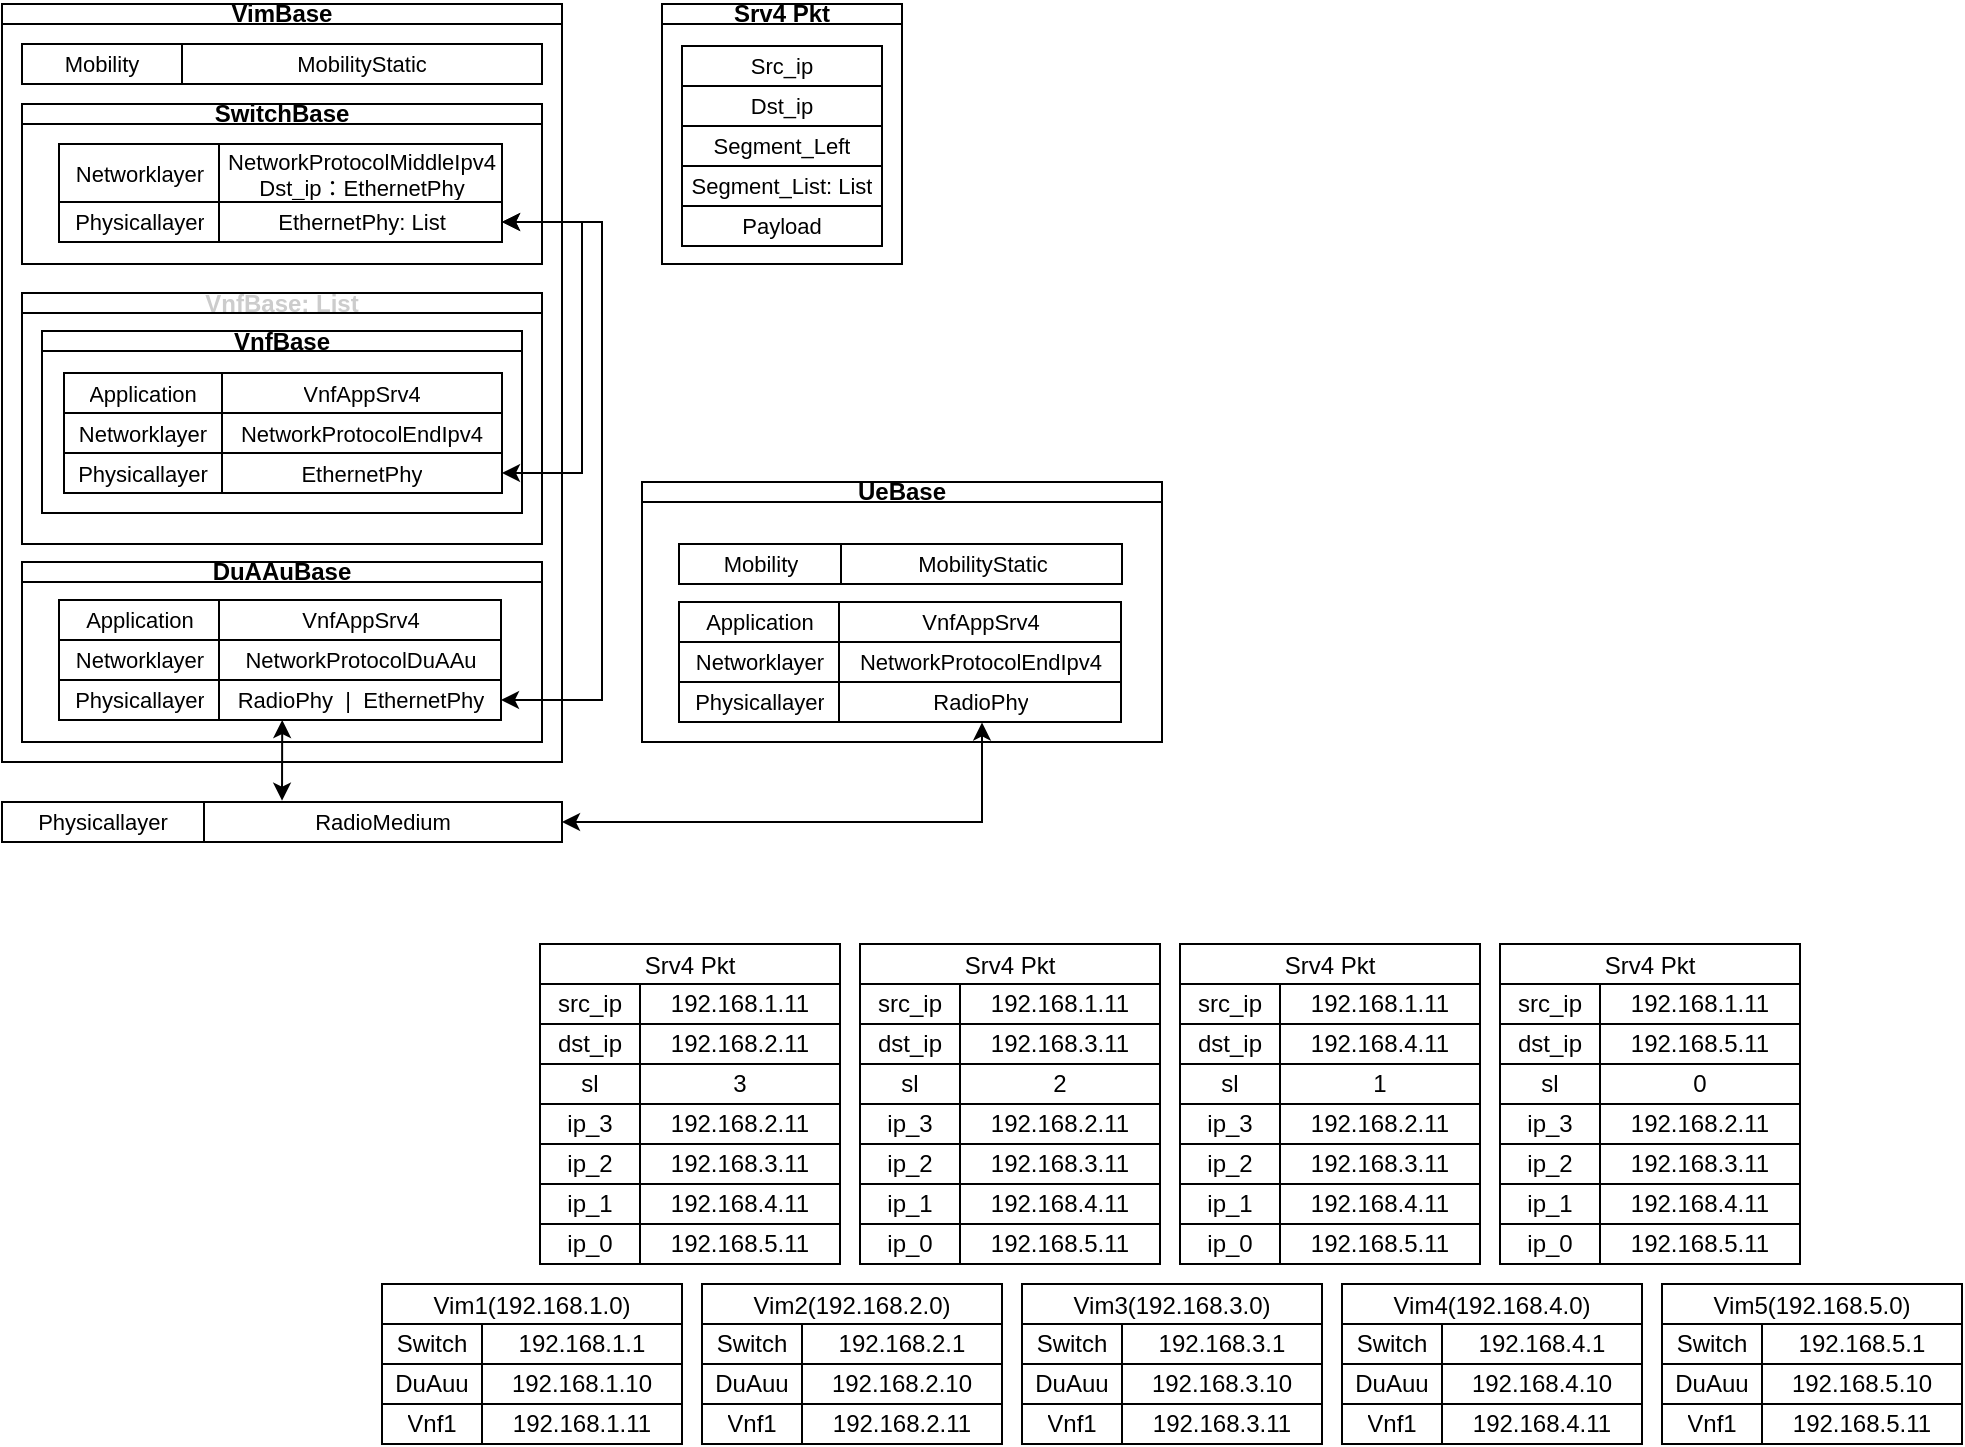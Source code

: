 <mxfile version="28.0.7">
  <diagram name="第 1 页" id="N2pEsrsJfEJHDycA1In7">
    <mxGraphModel dx="1201" dy="723" grid="1" gridSize="10" guides="1" tooltips="1" connect="1" arrows="1" fold="1" page="1" pageScale="1" pageWidth="1169" pageHeight="827" math="0" shadow="0">
      <root>
        <mxCell id="0" />
        <mxCell id="1" parent="0" />
        <mxCell id="7j9jm5iTzWrUl_is-yhY-63" value="VimBase" style="swimlane;whiteSpace=wrap;html=1;startSize=10;" parent="1" vertex="1">
          <mxGeometry x="10" y="10" width="280" height="379" as="geometry">
            <mxRectangle x="180" y="140" width="140" height="30" as="alternateBounds" />
          </mxGeometry>
        </mxCell>
        <mxCell id="7j9jm5iTzWrUl_is-yhY-64" value="SwitchBase" style="swimlane;whiteSpace=wrap;html=1;startSize=10;" parent="7j9jm5iTzWrUl_is-yhY-63" vertex="1">
          <mxGeometry x="10" y="50" width="260" height="80" as="geometry">
            <mxRectangle x="10" y="50" width="140" height="30" as="alternateBounds" />
          </mxGeometry>
        </mxCell>
        <mxCell id="7j9jm5iTzWrUl_is-yhY-110" value="" style="shape=table;startSize=0;container=1;collapsible=0;childLayout=tableLayout;fontSize=16;" parent="7j9jm5iTzWrUl_is-yhY-64" vertex="1">
          <mxGeometry x="18.5" y="20" width="221.5" height="49" as="geometry" />
        </mxCell>
        <mxCell id="7j9jm5iTzWrUl_is-yhY-111" value="" style="shape=tableRow;horizontal=0;startSize=0;swimlaneHead=0;swimlaneBody=0;strokeColor=inherit;top=0;left=0;bottom=0;right=0;collapsible=0;dropTarget=0;fillColor=none;points=[[0,0.5],[1,0.5]];portConstraint=eastwest;fontSize=16;" parent="7j9jm5iTzWrUl_is-yhY-110" vertex="1">
          <mxGeometry width="221.5" height="29" as="geometry" />
        </mxCell>
        <mxCell id="0NUk9SD4DtcgiHqRZ5kP-219" value="Networklayer" style="shape=partialRectangle;html=1;whiteSpace=wrap;connectable=0;strokeColor=inherit;overflow=hidden;fillColor=none;top=0;left=0;bottom=0;right=0;pointerEvents=1;fontSize=11;" vertex="1" parent="7j9jm5iTzWrUl_is-yhY-111">
          <mxGeometry width="80" height="29" as="geometry">
            <mxRectangle width="80" height="29" as="alternateBounds" />
          </mxGeometry>
        </mxCell>
        <mxCell id="7j9jm5iTzWrUl_is-yhY-112" value="NetworkProtocolMiddleIpv4&lt;div&gt;Dst_ip：EthernetPhy&lt;/div&gt;" style="shape=partialRectangle;html=1;whiteSpace=wrap;connectable=0;strokeColor=inherit;overflow=hidden;fillColor=none;top=0;left=0;bottom=0;right=0;pointerEvents=1;fontSize=11;" parent="7j9jm5iTzWrUl_is-yhY-111" vertex="1">
          <mxGeometry x="80" width="142" height="29" as="geometry">
            <mxRectangle width="142" height="29" as="alternateBounds" />
          </mxGeometry>
        </mxCell>
        <mxCell id="0NUk9SD4DtcgiHqRZ5kP-217" style="shape=tableRow;horizontal=0;startSize=0;swimlaneHead=0;swimlaneBody=0;strokeColor=inherit;top=0;left=0;bottom=0;right=0;collapsible=0;dropTarget=0;fillColor=none;points=[[0,0.5],[1,0.5]];portConstraint=eastwest;fontSize=16;" vertex="1" parent="7j9jm5iTzWrUl_is-yhY-110">
          <mxGeometry y="29" width="221.5" height="20" as="geometry" />
        </mxCell>
        <mxCell id="0NUk9SD4DtcgiHqRZ5kP-220" value="Physicallayer" style="shape=partialRectangle;html=1;whiteSpace=wrap;connectable=0;strokeColor=inherit;overflow=hidden;fillColor=none;top=0;left=0;bottom=0;right=0;pointerEvents=1;fontSize=11;" vertex="1" parent="0NUk9SD4DtcgiHqRZ5kP-217">
          <mxGeometry width="80" height="20" as="geometry">
            <mxRectangle width="80" height="20" as="alternateBounds" />
          </mxGeometry>
        </mxCell>
        <mxCell id="0NUk9SD4DtcgiHqRZ5kP-218" value="EthernetPhy: List" style="shape=partialRectangle;html=1;whiteSpace=wrap;connectable=0;strokeColor=inherit;overflow=hidden;fillColor=none;top=0;left=0;bottom=0;right=0;pointerEvents=1;fontSize=11;" vertex="1" parent="0NUk9SD4DtcgiHqRZ5kP-217">
          <mxGeometry x="80" width="142" height="20" as="geometry">
            <mxRectangle width="142" height="20" as="alternateBounds" />
          </mxGeometry>
        </mxCell>
        <mxCell id="7j9jm5iTzWrUl_is-yhY-95" value="" style="shape=table;startSize=0;container=1;collapsible=0;childLayout=tableLayout;fontSize=16;" parent="7j9jm5iTzWrUl_is-yhY-63" vertex="1">
          <mxGeometry x="10" y="20" width="260" height="20" as="geometry" />
        </mxCell>
        <mxCell id="7j9jm5iTzWrUl_is-yhY-96" value="" style="shape=tableRow;horizontal=0;startSize=0;swimlaneHead=0;swimlaneBody=0;strokeColor=inherit;top=0;left=0;bottom=0;right=0;collapsible=0;dropTarget=0;fillColor=none;points=[[0,0.5],[1,0.5]];portConstraint=eastwest;fontSize=16;" parent="7j9jm5iTzWrUl_is-yhY-95" vertex="1">
          <mxGeometry width="260" height="20" as="geometry" />
        </mxCell>
        <mxCell id="7j9jm5iTzWrUl_is-yhY-97" value="Mobility" style="shape=partialRectangle;html=1;whiteSpace=wrap;connectable=0;strokeColor=inherit;overflow=hidden;fillColor=none;top=0;left=0;bottom=0;right=0;pointerEvents=1;fontSize=11;" parent="7j9jm5iTzWrUl_is-yhY-96" vertex="1">
          <mxGeometry width="80" height="20" as="geometry">
            <mxRectangle width="80" height="20" as="alternateBounds" />
          </mxGeometry>
        </mxCell>
        <mxCell id="0NUk9SD4DtcgiHqRZ5kP-260" value="MobilityStatic" style="shape=partialRectangle;html=1;whiteSpace=wrap;connectable=0;strokeColor=inherit;overflow=hidden;fillColor=none;top=0;left=0;bottom=0;right=0;pointerEvents=1;fontSize=11;" vertex="1" parent="7j9jm5iTzWrUl_is-yhY-96">
          <mxGeometry x="80" width="180" height="20" as="geometry">
            <mxRectangle width="180" height="20" as="alternateBounds" />
          </mxGeometry>
        </mxCell>
        <mxCell id="7j9jm5iTzWrUl_is-yhY-102" value="&lt;font style=&quot;color: rgb(204, 204, 204);&quot;&gt;VnfBase: List&lt;/font&gt;" style="swimlane;whiteSpace=wrap;html=1;startSize=10;" parent="7j9jm5iTzWrUl_is-yhY-63" vertex="1">
          <mxGeometry x="10" y="144.5" width="260" height="125.5" as="geometry">
            <mxRectangle x="160" y="140" width="80" height="30" as="alternateBounds" />
          </mxGeometry>
        </mxCell>
        <mxCell id="7j9jm5iTzWrUl_is-yhY-207" value="VnfBase" style="swimlane;whiteSpace=wrap;html=1;startSize=10;" parent="7j9jm5iTzWrUl_is-yhY-102" vertex="1">
          <mxGeometry x="10" y="19" width="240" height="91" as="geometry">
            <mxRectangle x="10" y="19" width="70" height="30" as="alternateBounds" />
          </mxGeometry>
        </mxCell>
        <mxCell id="0NUk9SD4DtcgiHqRZ5kP-221" value="" style="shape=table;startSize=0;container=1;collapsible=0;childLayout=tableLayout;fontSize=16;" vertex="1" parent="7j9jm5iTzWrUl_is-yhY-207">
          <mxGeometry x="11" y="21" width="219" height="60" as="geometry" />
        </mxCell>
        <mxCell id="0NUk9SD4DtcgiHqRZ5kP-228" style="shape=tableRow;horizontal=0;startSize=0;swimlaneHead=0;swimlaneBody=0;strokeColor=inherit;top=0;left=0;bottom=0;right=0;collapsible=0;dropTarget=0;fillColor=none;points=[[0,0.5],[1,0.5]];portConstraint=eastwest;fontSize=16;" vertex="1" parent="0NUk9SD4DtcgiHqRZ5kP-221">
          <mxGeometry width="219" height="20" as="geometry" />
        </mxCell>
        <mxCell id="0NUk9SD4DtcgiHqRZ5kP-229" value="Application" style="shape=partialRectangle;html=1;whiteSpace=wrap;connectable=0;strokeColor=inherit;overflow=hidden;fillColor=none;top=0;left=0;bottom=0;right=0;pointerEvents=1;fontSize=11;" vertex="1" parent="0NUk9SD4DtcgiHqRZ5kP-228">
          <mxGeometry width="79" height="20" as="geometry">
            <mxRectangle width="79" height="20" as="alternateBounds" />
          </mxGeometry>
        </mxCell>
        <mxCell id="0NUk9SD4DtcgiHqRZ5kP-230" value="VnfAppSrv4" style="shape=partialRectangle;html=1;whiteSpace=wrap;connectable=0;strokeColor=inherit;overflow=hidden;fillColor=none;top=0;left=0;bottom=0;right=0;pointerEvents=1;fontSize=11;" vertex="1" parent="0NUk9SD4DtcgiHqRZ5kP-228">
          <mxGeometry x="79" width="140" height="20" as="geometry">
            <mxRectangle width="140" height="20" as="alternateBounds" />
          </mxGeometry>
        </mxCell>
        <mxCell id="0NUk9SD4DtcgiHqRZ5kP-222" value="" style="shape=tableRow;horizontal=0;startSize=0;swimlaneHead=0;swimlaneBody=0;strokeColor=inherit;top=0;left=0;bottom=0;right=0;collapsible=0;dropTarget=0;fillColor=none;points=[[0,0.5],[1,0.5]];portConstraint=eastwest;fontSize=16;" vertex="1" parent="0NUk9SD4DtcgiHqRZ5kP-221">
          <mxGeometry y="20" width="219" height="20" as="geometry" />
        </mxCell>
        <mxCell id="0NUk9SD4DtcgiHqRZ5kP-223" value="Networklayer" style="shape=partialRectangle;html=1;whiteSpace=wrap;connectable=0;strokeColor=inherit;overflow=hidden;fillColor=none;top=0;left=0;bottom=0;right=0;pointerEvents=1;fontSize=11;" vertex="1" parent="0NUk9SD4DtcgiHqRZ5kP-222">
          <mxGeometry width="79" height="20" as="geometry">
            <mxRectangle width="79" height="20" as="alternateBounds" />
          </mxGeometry>
        </mxCell>
        <mxCell id="0NUk9SD4DtcgiHqRZ5kP-224" value="NetworkProtocolEndIpv4" style="shape=partialRectangle;html=1;whiteSpace=wrap;connectable=0;strokeColor=inherit;overflow=hidden;fillColor=none;top=0;left=0;bottom=0;right=0;pointerEvents=1;fontSize=11;" vertex="1" parent="0NUk9SD4DtcgiHqRZ5kP-222">
          <mxGeometry x="79" width="140" height="20" as="geometry">
            <mxRectangle width="140" height="20" as="alternateBounds" />
          </mxGeometry>
        </mxCell>
        <mxCell id="0NUk9SD4DtcgiHqRZ5kP-225" style="shape=tableRow;horizontal=0;startSize=0;swimlaneHead=0;swimlaneBody=0;strokeColor=inherit;top=0;left=0;bottom=0;right=0;collapsible=0;dropTarget=0;fillColor=none;points=[[0,0.5],[1,0.5]];portConstraint=eastwest;fontSize=16;" vertex="1" parent="0NUk9SD4DtcgiHqRZ5kP-221">
          <mxGeometry y="40" width="219" height="20" as="geometry" />
        </mxCell>
        <mxCell id="0NUk9SD4DtcgiHqRZ5kP-226" value="Physicallayer" style="shape=partialRectangle;html=1;whiteSpace=wrap;connectable=0;strokeColor=inherit;overflow=hidden;fillColor=none;top=0;left=0;bottom=0;right=0;pointerEvents=1;fontSize=11;" vertex="1" parent="0NUk9SD4DtcgiHqRZ5kP-225">
          <mxGeometry width="79" height="20" as="geometry">
            <mxRectangle width="79" height="20" as="alternateBounds" />
          </mxGeometry>
        </mxCell>
        <mxCell id="0NUk9SD4DtcgiHqRZ5kP-227" value="EthernetPhy" style="shape=partialRectangle;html=1;whiteSpace=wrap;connectable=0;strokeColor=inherit;overflow=hidden;fillColor=none;top=0;left=0;bottom=0;right=0;pointerEvents=1;fontSize=11;" vertex="1" parent="0NUk9SD4DtcgiHqRZ5kP-225">
          <mxGeometry x="79" width="140" height="20" as="geometry">
            <mxRectangle width="140" height="20" as="alternateBounds" />
          </mxGeometry>
        </mxCell>
        <mxCell id="7j9jm5iTzWrUl_is-yhY-103" value="DuAAuBase" style="swimlane;whiteSpace=wrap;html=1;startSize=10;" parent="7j9jm5iTzWrUl_is-yhY-63" vertex="1">
          <mxGeometry x="10" y="279" width="260" height="90" as="geometry" />
        </mxCell>
        <mxCell id="0NUk9SD4DtcgiHqRZ5kP-231" value="" style="shape=table;startSize=0;container=1;collapsible=0;childLayout=tableLayout;fontSize=16;" vertex="1" parent="7j9jm5iTzWrUl_is-yhY-103">
          <mxGeometry x="18.5" y="19" width="221" height="60" as="geometry" />
        </mxCell>
        <mxCell id="0NUk9SD4DtcgiHqRZ5kP-232" style="shape=tableRow;horizontal=0;startSize=0;swimlaneHead=0;swimlaneBody=0;strokeColor=inherit;top=0;left=0;bottom=0;right=0;collapsible=0;dropTarget=0;fillColor=none;points=[[0,0.5],[1,0.5]];portConstraint=eastwest;fontSize=16;" vertex="1" parent="0NUk9SD4DtcgiHqRZ5kP-231">
          <mxGeometry width="221" height="20" as="geometry" />
        </mxCell>
        <mxCell id="0NUk9SD4DtcgiHqRZ5kP-233" value="Application" style="shape=partialRectangle;html=1;whiteSpace=wrap;connectable=0;strokeColor=inherit;overflow=hidden;fillColor=none;top=0;left=0;bottom=0;right=0;pointerEvents=1;fontSize=11;" vertex="1" parent="0NUk9SD4DtcgiHqRZ5kP-232">
          <mxGeometry width="80" height="20" as="geometry">
            <mxRectangle width="80" height="20" as="alternateBounds" />
          </mxGeometry>
        </mxCell>
        <mxCell id="0NUk9SD4DtcgiHqRZ5kP-234" value="VnfAppSrv4" style="shape=partialRectangle;html=1;whiteSpace=wrap;connectable=0;strokeColor=inherit;overflow=hidden;fillColor=none;top=0;left=0;bottom=0;right=0;pointerEvents=1;fontSize=11;" vertex="1" parent="0NUk9SD4DtcgiHqRZ5kP-232">
          <mxGeometry x="80" width="141" height="20" as="geometry">
            <mxRectangle width="141" height="20" as="alternateBounds" />
          </mxGeometry>
        </mxCell>
        <mxCell id="0NUk9SD4DtcgiHqRZ5kP-235" value="" style="shape=tableRow;horizontal=0;startSize=0;swimlaneHead=0;swimlaneBody=0;strokeColor=inherit;top=0;left=0;bottom=0;right=0;collapsible=0;dropTarget=0;fillColor=none;points=[[0,0.5],[1,0.5]];portConstraint=eastwest;fontSize=16;" vertex="1" parent="0NUk9SD4DtcgiHqRZ5kP-231">
          <mxGeometry y="20" width="221" height="20" as="geometry" />
        </mxCell>
        <mxCell id="0NUk9SD4DtcgiHqRZ5kP-236" value="Networklayer" style="shape=partialRectangle;html=1;whiteSpace=wrap;connectable=0;strokeColor=inherit;overflow=hidden;fillColor=none;top=0;left=0;bottom=0;right=0;pointerEvents=1;fontSize=11;" vertex="1" parent="0NUk9SD4DtcgiHqRZ5kP-235">
          <mxGeometry width="80" height="20" as="geometry">
            <mxRectangle width="80" height="20" as="alternateBounds" />
          </mxGeometry>
        </mxCell>
        <mxCell id="0NUk9SD4DtcgiHqRZ5kP-237" value="NetworkProtocolDuAAu" style="shape=partialRectangle;html=1;whiteSpace=wrap;connectable=0;strokeColor=inherit;overflow=hidden;fillColor=none;top=0;left=0;bottom=0;right=0;pointerEvents=1;fontSize=11;" vertex="1" parent="0NUk9SD4DtcgiHqRZ5kP-235">
          <mxGeometry x="80" width="141" height="20" as="geometry">
            <mxRectangle width="141" height="20" as="alternateBounds" />
          </mxGeometry>
        </mxCell>
        <mxCell id="0NUk9SD4DtcgiHqRZ5kP-238" style="shape=tableRow;horizontal=0;startSize=0;swimlaneHead=0;swimlaneBody=0;strokeColor=inherit;top=0;left=0;bottom=0;right=0;collapsible=0;dropTarget=0;fillColor=none;points=[[0,0.5],[1,0.5]];portConstraint=eastwest;fontSize=16;" vertex="1" parent="0NUk9SD4DtcgiHqRZ5kP-231">
          <mxGeometry y="40" width="221" height="20" as="geometry" />
        </mxCell>
        <mxCell id="0NUk9SD4DtcgiHqRZ5kP-239" value="Physicallayer" style="shape=partialRectangle;html=1;whiteSpace=wrap;connectable=0;strokeColor=inherit;overflow=hidden;fillColor=none;top=0;left=0;bottom=0;right=0;pointerEvents=1;fontSize=11;" vertex="1" parent="0NUk9SD4DtcgiHqRZ5kP-238">
          <mxGeometry width="80" height="20" as="geometry">
            <mxRectangle width="80" height="20" as="alternateBounds" />
          </mxGeometry>
        </mxCell>
        <mxCell id="0NUk9SD4DtcgiHqRZ5kP-240" value="RadioPhy&amp;nbsp; |&amp;nbsp; EthernetPhy" style="shape=partialRectangle;html=1;whiteSpace=wrap;connectable=0;strokeColor=inherit;overflow=hidden;fillColor=none;top=0;left=0;bottom=0;right=0;pointerEvents=1;fontSize=11;" vertex="1" parent="0NUk9SD4DtcgiHqRZ5kP-238">
          <mxGeometry x="80" width="141" height="20" as="geometry">
            <mxRectangle width="141" height="20" as="alternateBounds" />
          </mxGeometry>
        </mxCell>
        <mxCell id="0NUk9SD4DtcgiHqRZ5kP-257" style="edgeStyle=orthogonalEdgeStyle;rounded=0;orthogonalLoop=1;jettySize=auto;html=1;exitX=1;exitY=0.5;exitDx=0;exitDy=0;entryX=1;entryY=0.5;entryDx=0;entryDy=0;startArrow=classic;startFill=1;" edge="1" parent="7j9jm5iTzWrUl_is-yhY-63" source="0NUk9SD4DtcgiHqRZ5kP-217" target="0NUk9SD4DtcgiHqRZ5kP-225">
          <mxGeometry relative="1" as="geometry">
            <Array as="points">
              <mxPoint x="290" y="109" />
              <mxPoint x="290" y="235" />
            </Array>
          </mxGeometry>
        </mxCell>
        <mxCell id="0NUk9SD4DtcgiHqRZ5kP-258" style="edgeStyle=orthogonalEdgeStyle;rounded=0;orthogonalLoop=1;jettySize=auto;html=1;exitX=1;exitY=0.5;exitDx=0;exitDy=0;entryX=1;entryY=0.5;entryDx=0;entryDy=0;startArrow=classic;startFill=1;" edge="1" parent="7j9jm5iTzWrUl_is-yhY-63" source="0NUk9SD4DtcgiHqRZ5kP-217" target="0NUk9SD4DtcgiHqRZ5kP-238">
          <mxGeometry relative="1" as="geometry">
            <Array as="points">
              <mxPoint x="300" y="109" />
              <mxPoint x="300" y="348" />
            </Array>
          </mxGeometry>
        </mxCell>
        <mxCell id="7j9jm5iTzWrUl_is-yhY-175" value="Srv4 Pkt" style="swimlane;whiteSpace=wrap;html=1;startSize=10;" parent="1" vertex="1">
          <mxGeometry x="340" y="10" width="120" height="130" as="geometry">
            <mxRectangle x="180" y="140" width="140" height="30" as="alternateBounds" />
          </mxGeometry>
        </mxCell>
        <mxCell id="7j9jm5iTzWrUl_is-yhY-176" value="" style="shape=table;startSize=0;container=1;collapsible=0;childLayout=tableLayout;fontSize=16;" parent="7j9jm5iTzWrUl_is-yhY-175" vertex="1">
          <mxGeometry x="10" y="21" width="100" height="100" as="geometry" />
        </mxCell>
        <mxCell id="0NUk9SD4DtcgiHqRZ5kP-241" style="shape=tableRow;horizontal=0;startSize=0;swimlaneHead=0;swimlaneBody=0;strokeColor=inherit;top=0;left=0;bottom=0;right=0;collapsible=0;dropTarget=0;fillColor=none;points=[[0,0.5],[1,0.5]];portConstraint=eastwest;fontSize=16;" vertex="1" parent="7j9jm5iTzWrUl_is-yhY-176">
          <mxGeometry width="100" height="20" as="geometry" />
        </mxCell>
        <mxCell id="0NUk9SD4DtcgiHqRZ5kP-242" value="Src_ip" style="shape=partialRectangle;html=1;whiteSpace=wrap;connectable=0;strokeColor=inherit;overflow=hidden;fillColor=none;top=0;left=0;bottom=0;right=0;pointerEvents=1;fontSize=11;" vertex="1" parent="0NUk9SD4DtcgiHqRZ5kP-241">
          <mxGeometry width="100" height="20" as="geometry">
            <mxRectangle width="100" height="20" as="alternateBounds" />
          </mxGeometry>
        </mxCell>
        <mxCell id="7j9jm5iTzWrUl_is-yhY-177" value="" style="shape=tableRow;horizontal=0;startSize=0;swimlaneHead=0;swimlaneBody=0;strokeColor=inherit;top=0;left=0;bottom=0;right=0;collapsible=0;dropTarget=0;fillColor=none;points=[[0,0.5],[1,0.5]];portConstraint=eastwest;fontSize=16;" parent="7j9jm5iTzWrUl_is-yhY-176" vertex="1">
          <mxGeometry y="20" width="100" height="20" as="geometry" />
        </mxCell>
        <mxCell id="7j9jm5iTzWrUl_is-yhY-178" value="Dst_ip" style="shape=partialRectangle;html=1;whiteSpace=wrap;connectable=0;strokeColor=inherit;overflow=hidden;fillColor=none;top=0;left=0;bottom=0;right=0;pointerEvents=1;fontSize=11;" parent="7j9jm5iTzWrUl_is-yhY-177" vertex="1">
          <mxGeometry width="100" height="20" as="geometry">
            <mxRectangle width="100" height="20" as="alternateBounds" />
          </mxGeometry>
        </mxCell>
        <mxCell id="0NUk9SD4DtcgiHqRZ5kP-243" style="shape=tableRow;horizontal=0;startSize=0;swimlaneHead=0;swimlaneBody=0;strokeColor=inherit;top=0;left=0;bottom=0;right=0;collapsible=0;dropTarget=0;fillColor=none;points=[[0,0.5],[1,0.5]];portConstraint=eastwest;fontSize=16;" vertex="1" parent="7j9jm5iTzWrUl_is-yhY-176">
          <mxGeometry y="40" width="100" height="20" as="geometry" />
        </mxCell>
        <mxCell id="0NUk9SD4DtcgiHqRZ5kP-244" value="Segment_Left" style="shape=partialRectangle;html=1;whiteSpace=wrap;connectable=0;strokeColor=inherit;overflow=hidden;fillColor=none;top=0;left=0;bottom=0;right=0;pointerEvents=1;fontSize=11;" vertex="1" parent="0NUk9SD4DtcgiHqRZ5kP-243">
          <mxGeometry width="100" height="20" as="geometry">
            <mxRectangle width="100" height="20" as="alternateBounds" />
          </mxGeometry>
        </mxCell>
        <mxCell id="7j9jm5iTzWrUl_is-yhY-201" style="shape=tableRow;horizontal=0;startSize=0;swimlaneHead=0;swimlaneBody=0;strokeColor=inherit;top=0;left=0;bottom=0;right=0;collapsible=0;dropTarget=0;fillColor=none;points=[[0,0.5],[1,0.5]];portConstraint=eastwest;fontSize=16;" parent="7j9jm5iTzWrUl_is-yhY-176" vertex="1">
          <mxGeometry y="60" width="100" height="20" as="geometry" />
        </mxCell>
        <mxCell id="7j9jm5iTzWrUl_is-yhY-202" value="Segment_List: List" style="shape=partialRectangle;html=1;whiteSpace=wrap;connectable=0;strokeColor=inherit;overflow=hidden;fillColor=none;top=0;left=0;bottom=0;right=0;pointerEvents=1;fontSize=11;rowspan=1;colspan=2;" parent="7j9jm5iTzWrUl_is-yhY-201" vertex="1">
          <mxGeometry width="100" height="20" as="geometry">
            <mxRectangle width="100" height="20" as="alternateBounds" />
          </mxGeometry>
        </mxCell>
        <mxCell id="7j9jm5iTzWrUl_is-yhY-204" style="shape=tableRow;horizontal=0;startSize=0;swimlaneHead=0;swimlaneBody=0;strokeColor=inherit;top=0;left=0;bottom=0;right=0;collapsible=0;dropTarget=0;fillColor=none;points=[[0,0.5],[1,0.5]];portConstraint=eastwest;fontSize=16;" parent="7j9jm5iTzWrUl_is-yhY-176" vertex="1">
          <mxGeometry y="80" width="100" height="20" as="geometry" />
        </mxCell>
        <mxCell id="7j9jm5iTzWrUl_is-yhY-205" value="Payload" style="shape=partialRectangle;html=1;whiteSpace=wrap;connectable=0;strokeColor=inherit;overflow=hidden;fillColor=none;top=0;left=0;bottom=0;right=0;pointerEvents=1;fontSize=11;rowspan=1;colspan=2;" parent="7j9jm5iTzWrUl_is-yhY-204" vertex="1">
          <mxGeometry width="100" height="20" as="geometry">
            <mxRectangle width="100" height="20" as="alternateBounds" />
          </mxGeometry>
        </mxCell>
        <mxCell id="0NUk9SD4DtcgiHqRZ5kP-42" value="Vim1(192.168.1.0)" style="shape=table;startSize=20;container=1;collapsible=0;childLayout=tableLayout;strokeColor=default;fontSize=12;" vertex="1" parent="1">
          <mxGeometry x="200" y="650" width="150" height="80" as="geometry" />
        </mxCell>
        <mxCell id="0NUk9SD4DtcgiHqRZ5kP-43" value="" style="shape=tableRow;horizontal=0;startSize=0;swimlaneHead=0;swimlaneBody=0;strokeColor=inherit;top=0;left=0;bottom=0;right=0;collapsible=0;dropTarget=0;fillColor=none;points=[[0,0.5],[1,0.5]];portConstraint=eastwest;fontSize=16;" vertex="1" parent="0NUk9SD4DtcgiHqRZ5kP-42">
          <mxGeometry y="20" width="150" height="20" as="geometry" />
        </mxCell>
        <mxCell id="0NUk9SD4DtcgiHqRZ5kP-44" value="Switch" style="shape=partialRectangle;html=1;whiteSpace=wrap;connectable=0;strokeColor=inherit;overflow=hidden;fillColor=none;top=0;left=0;bottom=0;right=0;pointerEvents=1;fontSize=12;" vertex="1" parent="0NUk9SD4DtcgiHqRZ5kP-43">
          <mxGeometry width="50" height="20" as="geometry">
            <mxRectangle width="50" height="20" as="alternateBounds" />
          </mxGeometry>
        </mxCell>
        <mxCell id="0NUk9SD4DtcgiHqRZ5kP-45" value="192.168.1.1" style="shape=partialRectangle;html=1;whiteSpace=wrap;connectable=0;strokeColor=inherit;overflow=hidden;fillColor=none;top=0;left=0;bottom=0;right=0;pointerEvents=1;fontSize=12;" vertex="1" parent="0NUk9SD4DtcgiHqRZ5kP-43">
          <mxGeometry x="50" width="100" height="20" as="geometry">
            <mxRectangle width="100" height="20" as="alternateBounds" />
          </mxGeometry>
        </mxCell>
        <mxCell id="0NUk9SD4DtcgiHqRZ5kP-47" value="" style="shape=tableRow;horizontal=0;startSize=0;swimlaneHead=0;swimlaneBody=0;strokeColor=inherit;top=0;left=0;bottom=0;right=0;collapsible=0;dropTarget=0;fillColor=none;points=[[0,0.5],[1,0.5]];portConstraint=eastwest;fontSize=16;" vertex="1" parent="0NUk9SD4DtcgiHqRZ5kP-42">
          <mxGeometry y="40" width="150" height="20" as="geometry" />
        </mxCell>
        <mxCell id="0NUk9SD4DtcgiHqRZ5kP-48" value="DuAuu" style="shape=partialRectangle;html=1;whiteSpace=wrap;connectable=0;strokeColor=inherit;overflow=hidden;fillColor=none;top=0;left=0;bottom=0;right=0;pointerEvents=1;fontSize=12;" vertex="1" parent="0NUk9SD4DtcgiHqRZ5kP-47">
          <mxGeometry width="50" height="20" as="geometry">
            <mxRectangle width="50" height="20" as="alternateBounds" />
          </mxGeometry>
        </mxCell>
        <mxCell id="0NUk9SD4DtcgiHqRZ5kP-49" value="192.168.1.10" style="shape=partialRectangle;html=1;whiteSpace=wrap;connectable=0;strokeColor=inherit;overflow=hidden;fillColor=none;top=0;left=0;bottom=0;right=0;pointerEvents=1;fontSize=12;" vertex="1" parent="0NUk9SD4DtcgiHqRZ5kP-47">
          <mxGeometry x="50" width="100" height="20" as="geometry">
            <mxRectangle width="100" height="20" as="alternateBounds" />
          </mxGeometry>
        </mxCell>
        <mxCell id="0NUk9SD4DtcgiHqRZ5kP-51" value="" style="shape=tableRow;horizontal=0;startSize=0;swimlaneHead=0;swimlaneBody=0;strokeColor=inherit;top=0;left=0;bottom=0;right=0;collapsible=0;dropTarget=0;fillColor=none;points=[[0,0.5],[1,0.5]];portConstraint=eastwest;fontSize=16;" vertex="1" parent="0NUk9SD4DtcgiHqRZ5kP-42">
          <mxGeometry y="60" width="150" height="20" as="geometry" />
        </mxCell>
        <mxCell id="0NUk9SD4DtcgiHqRZ5kP-52" value="Vnf1" style="shape=partialRectangle;html=1;whiteSpace=wrap;connectable=0;strokeColor=inherit;overflow=hidden;fillColor=none;top=0;left=0;bottom=0;right=0;pointerEvents=1;fontSize=12;" vertex="1" parent="0NUk9SD4DtcgiHqRZ5kP-51">
          <mxGeometry width="50" height="20" as="geometry">
            <mxRectangle width="50" height="20" as="alternateBounds" />
          </mxGeometry>
        </mxCell>
        <mxCell id="0NUk9SD4DtcgiHqRZ5kP-53" value="192.168.1.11" style="shape=partialRectangle;html=1;whiteSpace=wrap;connectable=0;strokeColor=inherit;overflow=hidden;fillColor=none;top=0;left=0;bottom=0;right=0;pointerEvents=1;fontSize=12;" vertex="1" parent="0NUk9SD4DtcgiHqRZ5kP-51">
          <mxGeometry x="50" width="100" height="20" as="geometry">
            <mxRectangle width="100" height="20" as="alternateBounds" />
          </mxGeometry>
        </mxCell>
        <mxCell id="0NUk9SD4DtcgiHqRZ5kP-55" value="Vim2(192.168.2.0)" style="shape=table;startSize=20;container=1;collapsible=0;childLayout=tableLayout;strokeColor=default;fontSize=12;" vertex="1" parent="1">
          <mxGeometry x="360" y="650" width="150" height="80" as="geometry" />
        </mxCell>
        <mxCell id="0NUk9SD4DtcgiHqRZ5kP-56" value="" style="shape=tableRow;horizontal=0;startSize=0;swimlaneHead=0;swimlaneBody=0;strokeColor=inherit;top=0;left=0;bottom=0;right=0;collapsible=0;dropTarget=0;fillColor=none;points=[[0,0.5],[1,0.5]];portConstraint=eastwest;fontSize=16;" vertex="1" parent="0NUk9SD4DtcgiHqRZ5kP-55">
          <mxGeometry y="20" width="150" height="20" as="geometry" />
        </mxCell>
        <mxCell id="0NUk9SD4DtcgiHqRZ5kP-57" value="Switch" style="shape=partialRectangle;html=1;whiteSpace=wrap;connectable=0;strokeColor=inherit;overflow=hidden;fillColor=none;top=0;left=0;bottom=0;right=0;pointerEvents=1;fontSize=12;" vertex="1" parent="0NUk9SD4DtcgiHqRZ5kP-56">
          <mxGeometry width="50" height="20" as="geometry">
            <mxRectangle width="50" height="20" as="alternateBounds" />
          </mxGeometry>
        </mxCell>
        <mxCell id="0NUk9SD4DtcgiHqRZ5kP-58" value="192.168.2.1" style="shape=partialRectangle;html=1;whiteSpace=wrap;connectable=0;strokeColor=inherit;overflow=hidden;fillColor=none;top=0;left=0;bottom=0;right=0;pointerEvents=1;fontSize=12;" vertex="1" parent="0NUk9SD4DtcgiHqRZ5kP-56">
          <mxGeometry x="50" width="100" height="20" as="geometry">
            <mxRectangle width="100" height="20" as="alternateBounds" />
          </mxGeometry>
        </mxCell>
        <mxCell id="0NUk9SD4DtcgiHqRZ5kP-59" value="" style="shape=tableRow;horizontal=0;startSize=0;swimlaneHead=0;swimlaneBody=0;strokeColor=inherit;top=0;left=0;bottom=0;right=0;collapsible=0;dropTarget=0;fillColor=none;points=[[0,0.5],[1,0.5]];portConstraint=eastwest;fontSize=16;" vertex="1" parent="0NUk9SD4DtcgiHqRZ5kP-55">
          <mxGeometry y="40" width="150" height="20" as="geometry" />
        </mxCell>
        <mxCell id="0NUk9SD4DtcgiHqRZ5kP-60" value="DuAuu" style="shape=partialRectangle;html=1;whiteSpace=wrap;connectable=0;strokeColor=inherit;overflow=hidden;fillColor=none;top=0;left=0;bottom=0;right=0;pointerEvents=1;fontSize=12;" vertex="1" parent="0NUk9SD4DtcgiHqRZ5kP-59">
          <mxGeometry width="50" height="20" as="geometry">
            <mxRectangle width="50" height="20" as="alternateBounds" />
          </mxGeometry>
        </mxCell>
        <mxCell id="0NUk9SD4DtcgiHqRZ5kP-61" value="192.168.2.10" style="shape=partialRectangle;html=1;whiteSpace=wrap;connectable=0;strokeColor=inherit;overflow=hidden;fillColor=none;top=0;left=0;bottom=0;right=0;pointerEvents=1;fontSize=12;" vertex="1" parent="0NUk9SD4DtcgiHqRZ5kP-59">
          <mxGeometry x="50" width="100" height="20" as="geometry">
            <mxRectangle width="100" height="20" as="alternateBounds" />
          </mxGeometry>
        </mxCell>
        <mxCell id="0NUk9SD4DtcgiHqRZ5kP-62" value="" style="shape=tableRow;horizontal=0;startSize=0;swimlaneHead=0;swimlaneBody=0;strokeColor=inherit;top=0;left=0;bottom=0;right=0;collapsible=0;dropTarget=0;fillColor=none;points=[[0,0.5],[1,0.5]];portConstraint=eastwest;fontSize=16;" vertex="1" parent="0NUk9SD4DtcgiHqRZ5kP-55">
          <mxGeometry y="60" width="150" height="20" as="geometry" />
        </mxCell>
        <mxCell id="0NUk9SD4DtcgiHqRZ5kP-63" value="Vnf1" style="shape=partialRectangle;html=1;whiteSpace=wrap;connectable=0;strokeColor=inherit;overflow=hidden;fillColor=none;top=0;left=0;bottom=0;right=0;pointerEvents=1;fontSize=12;" vertex="1" parent="0NUk9SD4DtcgiHqRZ5kP-62">
          <mxGeometry width="50" height="20" as="geometry">
            <mxRectangle width="50" height="20" as="alternateBounds" />
          </mxGeometry>
        </mxCell>
        <mxCell id="0NUk9SD4DtcgiHqRZ5kP-64" value="192.168.2.11" style="shape=partialRectangle;html=1;whiteSpace=wrap;connectable=0;strokeColor=inherit;overflow=hidden;fillColor=none;top=0;left=0;bottom=0;right=0;pointerEvents=1;fontSize=12;" vertex="1" parent="0NUk9SD4DtcgiHqRZ5kP-62">
          <mxGeometry x="50" width="100" height="20" as="geometry">
            <mxRectangle width="100" height="20" as="alternateBounds" />
          </mxGeometry>
        </mxCell>
        <mxCell id="0NUk9SD4DtcgiHqRZ5kP-77" value="Vim3(192.168.3.0)" style="shape=table;startSize=20;container=1;collapsible=0;childLayout=tableLayout;strokeColor=default;fontSize=12;" vertex="1" parent="1">
          <mxGeometry x="520" y="650" width="150" height="80" as="geometry" />
        </mxCell>
        <mxCell id="0NUk9SD4DtcgiHqRZ5kP-78" value="" style="shape=tableRow;horizontal=0;startSize=0;swimlaneHead=0;swimlaneBody=0;strokeColor=inherit;top=0;left=0;bottom=0;right=0;collapsible=0;dropTarget=0;fillColor=none;points=[[0,0.5],[1,0.5]];portConstraint=eastwest;fontSize=16;" vertex="1" parent="0NUk9SD4DtcgiHqRZ5kP-77">
          <mxGeometry y="20" width="150" height="20" as="geometry" />
        </mxCell>
        <mxCell id="0NUk9SD4DtcgiHqRZ5kP-79" value="Switch" style="shape=partialRectangle;html=1;whiteSpace=wrap;connectable=0;strokeColor=inherit;overflow=hidden;fillColor=none;top=0;left=0;bottom=0;right=0;pointerEvents=1;fontSize=12;" vertex="1" parent="0NUk9SD4DtcgiHqRZ5kP-78">
          <mxGeometry width="50" height="20" as="geometry">
            <mxRectangle width="50" height="20" as="alternateBounds" />
          </mxGeometry>
        </mxCell>
        <mxCell id="0NUk9SD4DtcgiHqRZ5kP-80" value="192.168.3.1" style="shape=partialRectangle;html=1;whiteSpace=wrap;connectable=0;strokeColor=inherit;overflow=hidden;fillColor=none;top=0;left=0;bottom=0;right=0;pointerEvents=1;fontSize=12;" vertex="1" parent="0NUk9SD4DtcgiHqRZ5kP-78">
          <mxGeometry x="50" width="100" height="20" as="geometry">
            <mxRectangle width="100" height="20" as="alternateBounds" />
          </mxGeometry>
        </mxCell>
        <mxCell id="0NUk9SD4DtcgiHqRZ5kP-81" value="" style="shape=tableRow;horizontal=0;startSize=0;swimlaneHead=0;swimlaneBody=0;strokeColor=inherit;top=0;left=0;bottom=0;right=0;collapsible=0;dropTarget=0;fillColor=none;points=[[0,0.5],[1,0.5]];portConstraint=eastwest;fontSize=16;" vertex="1" parent="0NUk9SD4DtcgiHqRZ5kP-77">
          <mxGeometry y="40" width="150" height="20" as="geometry" />
        </mxCell>
        <mxCell id="0NUk9SD4DtcgiHqRZ5kP-82" value="DuAuu" style="shape=partialRectangle;html=1;whiteSpace=wrap;connectable=0;strokeColor=inherit;overflow=hidden;fillColor=none;top=0;left=0;bottom=0;right=0;pointerEvents=1;fontSize=12;" vertex="1" parent="0NUk9SD4DtcgiHqRZ5kP-81">
          <mxGeometry width="50" height="20" as="geometry">
            <mxRectangle width="50" height="20" as="alternateBounds" />
          </mxGeometry>
        </mxCell>
        <mxCell id="0NUk9SD4DtcgiHqRZ5kP-83" value="192.168.3.10" style="shape=partialRectangle;html=1;whiteSpace=wrap;connectable=0;strokeColor=inherit;overflow=hidden;fillColor=none;top=0;left=0;bottom=0;right=0;pointerEvents=1;fontSize=12;" vertex="1" parent="0NUk9SD4DtcgiHqRZ5kP-81">
          <mxGeometry x="50" width="100" height="20" as="geometry">
            <mxRectangle width="100" height="20" as="alternateBounds" />
          </mxGeometry>
        </mxCell>
        <mxCell id="0NUk9SD4DtcgiHqRZ5kP-84" value="" style="shape=tableRow;horizontal=0;startSize=0;swimlaneHead=0;swimlaneBody=0;strokeColor=inherit;top=0;left=0;bottom=0;right=0;collapsible=0;dropTarget=0;fillColor=none;points=[[0,0.5],[1,0.5]];portConstraint=eastwest;fontSize=16;" vertex="1" parent="0NUk9SD4DtcgiHqRZ5kP-77">
          <mxGeometry y="60" width="150" height="20" as="geometry" />
        </mxCell>
        <mxCell id="0NUk9SD4DtcgiHqRZ5kP-85" value="Vnf1" style="shape=partialRectangle;html=1;whiteSpace=wrap;connectable=0;strokeColor=inherit;overflow=hidden;fillColor=none;top=0;left=0;bottom=0;right=0;pointerEvents=1;fontSize=12;" vertex="1" parent="0NUk9SD4DtcgiHqRZ5kP-84">
          <mxGeometry width="50" height="20" as="geometry">
            <mxRectangle width="50" height="20" as="alternateBounds" />
          </mxGeometry>
        </mxCell>
        <mxCell id="0NUk9SD4DtcgiHqRZ5kP-86" value="192.168.3.11" style="shape=partialRectangle;html=1;whiteSpace=wrap;connectable=0;strokeColor=inherit;overflow=hidden;fillColor=none;top=0;left=0;bottom=0;right=0;pointerEvents=1;fontSize=12;" vertex="1" parent="0NUk9SD4DtcgiHqRZ5kP-84">
          <mxGeometry x="50" width="100" height="20" as="geometry">
            <mxRectangle width="100" height="20" as="alternateBounds" />
          </mxGeometry>
        </mxCell>
        <mxCell id="0NUk9SD4DtcgiHqRZ5kP-87" value="Vim4(192.168.4.0)" style="shape=table;startSize=20;container=1;collapsible=0;childLayout=tableLayout;strokeColor=default;fontSize=12;" vertex="1" parent="1">
          <mxGeometry x="680" y="650" width="150" height="80" as="geometry" />
        </mxCell>
        <mxCell id="0NUk9SD4DtcgiHqRZ5kP-88" value="" style="shape=tableRow;horizontal=0;startSize=0;swimlaneHead=0;swimlaneBody=0;strokeColor=inherit;top=0;left=0;bottom=0;right=0;collapsible=0;dropTarget=0;fillColor=none;points=[[0,0.5],[1,0.5]];portConstraint=eastwest;fontSize=16;" vertex="1" parent="0NUk9SD4DtcgiHqRZ5kP-87">
          <mxGeometry y="20" width="150" height="20" as="geometry" />
        </mxCell>
        <mxCell id="0NUk9SD4DtcgiHqRZ5kP-89" value="Switch" style="shape=partialRectangle;html=1;whiteSpace=wrap;connectable=0;strokeColor=inherit;overflow=hidden;fillColor=none;top=0;left=0;bottom=0;right=0;pointerEvents=1;fontSize=12;" vertex="1" parent="0NUk9SD4DtcgiHqRZ5kP-88">
          <mxGeometry width="50" height="20" as="geometry">
            <mxRectangle width="50" height="20" as="alternateBounds" />
          </mxGeometry>
        </mxCell>
        <mxCell id="0NUk9SD4DtcgiHqRZ5kP-90" value="192.168.4.1" style="shape=partialRectangle;html=1;whiteSpace=wrap;connectable=0;strokeColor=inherit;overflow=hidden;fillColor=none;top=0;left=0;bottom=0;right=0;pointerEvents=1;fontSize=12;" vertex="1" parent="0NUk9SD4DtcgiHqRZ5kP-88">
          <mxGeometry x="50" width="100" height="20" as="geometry">
            <mxRectangle width="100" height="20" as="alternateBounds" />
          </mxGeometry>
        </mxCell>
        <mxCell id="0NUk9SD4DtcgiHqRZ5kP-91" value="" style="shape=tableRow;horizontal=0;startSize=0;swimlaneHead=0;swimlaneBody=0;strokeColor=inherit;top=0;left=0;bottom=0;right=0;collapsible=0;dropTarget=0;fillColor=none;points=[[0,0.5],[1,0.5]];portConstraint=eastwest;fontSize=16;" vertex="1" parent="0NUk9SD4DtcgiHqRZ5kP-87">
          <mxGeometry y="40" width="150" height="20" as="geometry" />
        </mxCell>
        <mxCell id="0NUk9SD4DtcgiHqRZ5kP-92" value="DuAuu" style="shape=partialRectangle;html=1;whiteSpace=wrap;connectable=0;strokeColor=inherit;overflow=hidden;fillColor=none;top=0;left=0;bottom=0;right=0;pointerEvents=1;fontSize=12;" vertex="1" parent="0NUk9SD4DtcgiHqRZ5kP-91">
          <mxGeometry width="50" height="20" as="geometry">
            <mxRectangle width="50" height="20" as="alternateBounds" />
          </mxGeometry>
        </mxCell>
        <mxCell id="0NUk9SD4DtcgiHqRZ5kP-93" value="192.168.4.10" style="shape=partialRectangle;html=1;whiteSpace=wrap;connectable=0;strokeColor=inherit;overflow=hidden;fillColor=none;top=0;left=0;bottom=0;right=0;pointerEvents=1;fontSize=12;" vertex="1" parent="0NUk9SD4DtcgiHqRZ5kP-91">
          <mxGeometry x="50" width="100" height="20" as="geometry">
            <mxRectangle width="100" height="20" as="alternateBounds" />
          </mxGeometry>
        </mxCell>
        <mxCell id="0NUk9SD4DtcgiHqRZ5kP-94" value="" style="shape=tableRow;horizontal=0;startSize=0;swimlaneHead=0;swimlaneBody=0;strokeColor=inherit;top=0;left=0;bottom=0;right=0;collapsible=0;dropTarget=0;fillColor=none;points=[[0,0.5],[1,0.5]];portConstraint=eastwest;fontSize=16;" vertex="1" parent="0NUk9SD4DtcgiHqRZ5kP-87">
          <mxGeometry y="60" width="150" height="20" as="geometry" />
        </mxCell>
        <mxCell id="0NUk9SD4DtcgiHqRZ5kP-95" value="Vnf1" style="shape=partialRectangle;html=1;whiteSpace=wrap;connectable=0;strokeColor=inherit;overflow=hidden;fillColor=none;top=0;left=0;bottom=0;right=0;pointerEvents=1;fontSize=12;" vertex="1" parent="0NUk9SD4DtcgiHqRZ5kP-94">
          <mxGeometry width="50" height="20" as="geometry">
            <mxRectangle width="50" height="20" as="alternateBounds" />
          </mxGeometry>
        </mxCell>
        <mxCell id="0NUk9SD4DtcgiHqRZ5kP-96" value="192.168.4.11" style="shape=partialRectangle;html=1;whiteSpace=wrap;connectable=0;strokeColor=inherit;overflow=hidden;fillColor=none;top=0;left=0;bottom=0;right=0;pointerEvents=1;fontSize=12;" vertex="1" parent="0NUk9SD4DtcgiHqRZ5kP-94">
          <mxGeometry x="50" width="100" height="20" as="geometry">
            <mxRectangle width="100" height="20" as="alternateBounds" />
          </mxGeometry>
        </mxCell>
        <mxCell id="0NUk9SD4DtcgiHqRZ5kP-97" value="Vim5(192.168.5.0)" style="shape=table;startSize=20;container=1;collapsible=0;childLayout=tableLayout;strokeColor=default;fontSize=12;" vertex="1" parent="1">
          <mxGeometry x="840" y="650" width="150" height="80" as="geometry" />
        </mxCell>
        <mxCell id="0NUk9SD4DtcgiHqRZ5kP-98" value="" style="shape=tableRow;horizontal=0;startSize=0;swimlaneHead=0;swimlaneBody=0;strokeColor=inherit;top=0;left=0;bottom=0;right=0;collapsible=0;dropTarget=0;fillColor=none;points=[[0,0.5],[1,0.5]];portConstraint=eastwest;fontSize=16;" vertex="1" parent="0NUk9SD4DtcgiHqRZ5kP-97">
          <mxGeometry y="20" width="150" height="20" as="geometry" />
        </mxCell>
        <mxCell id="0NUk9SD4DtcgiHqRZ5kP-99" value="Switch" style="shape=partialRectangle;html=1;whiteSpace=wrap;connectable=0;strokeColor=inherit;overflow=hidden;fillColor=none;top=0;left=0;bottom=0;right=0;pointerEvents=1;fontSize=12;" vertex="1" parent="0NUk9SD4DtcgiHqRZ5kP-98">
          <mxGeometry width="50" height="20" as="geometry">
            <mxRectangle width="50" height="20" as="alternateBounds" />
          </mxGeometry>
        </mxCell>
        <mxCell id="0NUk9SD4DtcgiHqRZ5kP-100" value="192.168.5.1" style="shape=partialRectangle;html=1;whiteSpace=wrap;connectable=0;strokeColor=inherit;overflow=hidden;fillColor=none;top=0;left=0;bottom=0;right=0;pointerEvents=1;fontSize=12;" vertex="1" parent="0NUk9SD4DtcgiHqRZ5kP-98">
          <mxGeometry x="50" width="100" height="20" as="geometry">
            <mxRectangle width="100" height="20" as="alternateBounds" />
          </mxGeometry>
        </mxCell>
        <mxCell id="0NUk9SD4DtcgiHqRZ5kP-101" value="" style="shape=tableRow;horizontal=0;startSize=0;swimlaneHead=0;swimlaneBody=0;strokeColor=inherit;top=0;left=0;bottom=0;right=0;collapsible=0;dropTarget=0;fillColor=none;points=[[0,0.5],[1,0.5]];portConstraint=eastwest;fontSize=16;" vertex="1" parent="0NUk9SD4DtcgiHqRZ5kP-97">
          <mxGeometry y="40" width="150" height="20" as="geometry" />
        </mxCell>
        <mxCell id="0NUk9SD4DtcgiHqRZ5kP-102" value="DuAuu" style="shape=partialRectangle;html=1;whiteSpace=wrap;connectable=0;strokeColor=inherit;overflow=hidden;fillColor=none;top=0;left=0;bottom=0;right=0;pointerEvents=1;fontSize=12;" vertex="1" parent="0NUk9SD4DtcgiHqRZ5kP-101">
          <mxGeometry width="50" height="20" as="geometry">
            <mxRectangle width="50" height="20" as="alternateBounds" />
          </mxGeometry>
        </mxCell>
        <mxCell id="0NUk9SD4DtcgiHqRZ5kP-103" value="192.168.5.10" style="shape=partialRectangle;html=1;whiteSpace=wrap;connectable=0;strokeColor=inherit;overflow=hidden;fillColor=none;top=0;left=0;bottom=0;right=0;pointerEvents=1;fontSize=12;" vertex="1" parent="0NUk9SD4DtcgiHqRZ5kP-101">
          <mxGeometry x="50" width="100" height="20" as="geometry">
            <mxRectangle width="100" height="20" as="alternateBounds" />
          </mxGeometry>
        </mxCell>
        <mxCell id="0NUk9SD4DtcgiHqRZ5kP-104" value="" style="shape=tableRow;horizontal=0;startSize=0;swimlaneHead=0;swimlaneBody=0;strokeColor=inherit;top=0;left=0;bottom=0;right=0;collapsible=0;dropTarget=0;fillColor=none;points=[[0,0.5],[1,0.5]];portConstraint=eastwest;fontSize=16;" vertex="1" parent="0NUk9SD4DtcgiHqRZ5kP-97">
          <mxGeometry y="60" width="150" height="20" as="geometry" />
        </mxCell>
        <mxCell id="0NUk9SD4DtcgiHqRZ5kP-105" value="Vnf1" style="shape=partialRectangle;html=1;whiteSpace=wrap;connectable=0;strokeColor=inherit;overflow=hidden;fillColor=none;top=0;left=0;bottom=0;right=0;pointerEvents=1;fontSize=12;" vertex="1" parent="0NUk9SD4DtcgiHqRZ5kP-104">
          <mxGeometry width="50" height="20" as="geometry">
            <mxRectangle width="50" height="20" as="alternateBounds" />
          </mxGeometry>
        </mxCell>
        <mxCell id="0NUk9SD4DtcgiHqRZ5kP-106" value="192.168.5.11" style="shape=partialRectangle;html=1;whiteSpace=wrap;connectable=0;strokeColor=inherit;overflow=hidden;fillColor=none;top=0;left=0;bottom=0;right=0;pointerEvents=1;fontSize=12;" vertex="1" parent="0NUk9SD4DtcgiHqRZ5kP-104">
          <mxGeometry x="50" width="100" height="20" as="geometry">
            <mxRectangle width="100" height="20" as="alternateBounds" />
          </mxGeometry>
        </mxCell>
        <mxCell id="0NUk9SD4DtcgiHqRZ5kP-107" value="Srv4 Pkt" style="shape=table;startSize=20;container=1;collapsible=0;childLayout=tableLayout;strokeColor=default;fontSize=12;" vertex="1" parent="1">
          <mxGeometry x="279" y="480" width="150" height="160" as="geometry" />
        </mxCell>
        <mxCell id="0NUk9SD4DtcgiHqRZ5kP-120" style="shape=tableRow;horizontal=0;startSize=0;swimlaneHead=0;swimlaneBody=0;strokeColor=inherit;top=0;left=0;bottom=0;right=0;collapsible=0;dropTarget=0;fillColor=none;points=[[0,0.5],[1,0.5]];portConstraint=eastwest;fontSize=16;" vertex="1" parent="0NUk9SD4DtcgiHqRZ5kP-107">
          <mxGeometry y="20" width="150" height="20" as="geometry" />
        </mxCell>
        <mxCell id="0NUk9SD4DtcgiHqRZ5kP-121" value="src_ip" style="shape=partialRectangle;html=1;whiteSpace=wrap;connectable=0;strokeColor=inherit;overflow=hidden;fillColor=none;top=0;left=0;bottom=0;right=0;pointerEvents=1;fontSize=12;" vertex="1" parent="0NUk9SD4DtcgiHqRZ5kP-120">
          <mxGeometry width="50" height="20" as="geometry">
            <mxRectangle width="50" height="20" as="alternateBounds" />
          </mxGeometry>
        </mxCell>
        <mxCell id="0NUk9SD4DtcgiHqRZ5kP-122" value="192.168.1.11" style="shape=partialRectangle;html=1;whiteSpace=wrap;connectable=0;strokeColor=inherit;overflow=hidden;fillColor=none;top=0;left=0;bottom=0;right=0;pointerEvents=1;fontSize=12;" vertex="1" parent="0NUk9SD4DtcgiHqRZ5kP-120">
          <mxGeometry x="50" width="100" height="20" as="geometry">
            <mxRectangle width="100" height="20" as="alternateBounds" />
          </mxGeometry>
        </mxCell>
        <mxCell id="0NUk9SD4DtcgiHqRZ5kP-117" style="shape=tableRow;horizontal=0;startSize=0;swimlaneHead=0;swimlaneBody=0;strokeColor=inherit;top=0;left=0;bottom=0;right=0;collapsible=0;dropTarget=0;fillColor=none;points=[[0,0.5],[1,0.5]];portConstraint=eastwest;fontSize=16;" vertex="1" parent="0NUk9SD4DtcgiHqRZ5kP-107">
          <mxGeometry y="40" width="150" height="20" as="geometry" />
        </mxCell>
        <mxCell id="0NUk9SD4DtcgiHqRZ5kP-118" value="dst_ip" style="shape=partialRectangle;html=1;whiteSpace=wrap;connectable=0;strokeColor=inherit;overflow=hidden;fillColor=none;top=0;left=0;bottom=0;right=0;pointerEvents=1;fontSize=12;" vertex="1" parent="0NUk9SD4DtcgiHqRZ5kP-117">
          <mxGeometry width="50" height="20" as="geometry">
            <mxRectangle width="50" height="20" as="alternateBounds" />
          </mxGeometry>
        </mxCell>
        <mxCell id="0NUk9SD4DtcgiHqRZ5kP-119" value="192.168.2.11" style="shape=partialRectangle;html=1;whiteSpace=wrap;connectable=0;strokeColor=inherit;overflow=hidden;fillColor=none;top=0;left=0;bottom=0;right=0;pointerEvents=1;fontSize=12;" vertex="1" parent="0NUk9SD4DtcgiHqRZ5kP-117">
          <mxGeometry x="50" width="100" height="20" as="geometry">
            <mxRectangle width="100" height="20" as="alternateBounds" />
          </mxGeometry>
        </mxCell>
        <mxCell id="0NUk9SD4DtcgiHqRZ5kP-108" value="" style="shape=tableRow;horizontal=0;startSize=0;swimlaneHead=0;swimlaneBody=0;strokeColor=inherit;top=0;left=0;bottom=0;right=0;collapsible=0;dropTarget=0;fillColor=none;points=[[0,0.5],[1,0.5]];portConstraint=eastwest;fontSize=16;" vertex="1" parent="0NUk9SD4DtcgiHqRZ5kP-107">
          <mxGeometry y="60" width="150" height="20" as="geometry" />
        </mxCell>
        <mxCell id="0NUk9SD4DtcgiHqRZ5kP-109" value="sl" style="shape=partialRectangle;html=1;whiteSpace=wrap;connectable=0;strokeColor=inherit;overflow=hidden;fillColor=none;top=0;left=0;bottom=0;right=0;pointerEvents=1;fontSize=12;" vertex="1" parent="0NUk9SD4DtcgiHqRZ5kP-108">
          <mxGeometry width="50" height="20" as="geometry">
            <mxRectangle width="50" height="20" as="alternateBounds" />
          </mxGeometry>
        </mxCell>
        <mxCell id="0NUk9SD4DtcgiHqRZ5kP-110" value="3" style="shape=partialRectangle;html=1;whiteSpace=wrap;connectable=0;strokeColor=inherit;overflow=hidden;fillColor=none;top=0;left=0;bottom=0;right=0;pointerEvents=1;fontSize=12;" vertex="1" parent="0NUk9SD4DtcgiHqRZ5kP-108">
          <mxGeometry x="50" width="100" height="20" as="geometry">
            <mxRectangle width="100" height="20" as="alternateBounds" />
          </mxGeometry>
        </mxCell>
        <mxCell id="0NUk9SD4DtcgiHqRZ5kP-111" value="" style="shape=tableRow;horizontal=0;startSize=0;swimlaneHead=0;swimlaneBody=0;strokeColor=inherit;top=0;left=0;bottom=0;right=0;collapsible=0;dropTarget=0;fillColor=none;points=[[0,0.5],[1,0.5]];portConstraint=eastwest;fontSize=16;" vertex="1" parent="0NUk9SD4DtcgiHqRZ5kP-107">
          <mxGeometry y="80" width="150" height="20" as="geometry" />
        </mxCell>
        <mxCell id="0NUk9SD4DtcgiHqRZ5kP-112" value="ip_3" style="shape=partialRectangle;html=1;whiteSpace=wrap;connectable=0;strokeColor=inherit;overflow=hidden;fillColor=none;top=0;left=0;bottom=0;right=0;pointerEvents=1;fontSize=12;" vertex="1" parent="0NUk9SD4DtcgiHqRZ5kP-111">
          <mxGeometry width="50" height="20" as="geometry">
            <mxRectangle width="50" height="20" as="alternateBounds" />
          </mxGeometry>
        </mxCell>
        <mxCell id="0NUk9SD4DtcgiHqRZ5kP-113" value="192.168.2.11" style="shape=partialRectangle;html=1;whiteSpace=wrap;connectable=0;strokeColor=inherit;overflow=hidden;fillColor=none;top=0;left=0;bottom=0;right=0;pointerEvents=1;fontSize=12;" vertex="1" parent="0NUk9SD4DtcgiHqRZ5kP-111">
          <mxGeometry x="50" width="100" height="20" as="geometry">
            <mxRectangle width="100" height="20" as="alternateBounds" />
          </mxGeometry>
        </mxCell>
        <mxCell id="0NUk9SD4DtcgiHqRZ5kP-114" value="" style="shape=tableRow;horizontal=0;startSize=0;swimlaneHead=0;swimlaneBody=0;strokeColor=inherit;top=0;left=0;bottom=0;right=0;collapsible=0;dropTarget=0;fillColor=none;points=[[0,0.5],[1,0.5]];portConstraint=eastwest;fontSize=16;" vertex="1" parent="0NUk9SD4DtcgiHqRZ5kP-107">
          <mxGeometry y="100" width="150" height="20" as="geometry" />
        </mxCell>
        <mxCell id="0NUk9SD4DtcgiHqRZ5kP-115" value="ip_2" style="shape=partialRectangle;html=1;whiteSpace=wrap;connectable=0;strokeColor=inherit;overflow=hidden;fillColor=none;top=0;left=0;bottom=0;right=0;pointerEvents=1;fontSize=12;" vertex="1" parent="0NUk9SD4DtcgiHqRZ5kP-114">
          <mxGeometry width="50" height="20" as="geometry">
            <mxRectangle width="50" height="20" as="alternateBounds" />
          </mxGeometry>
        </mxCell>
        <mxCell id="0NUk9SD4DtcgiHqRZ5kP-116" value="192.168.3.11" style="shape=partialRectangle;html=1;whiteSpace=wrap;connectable=0;strokeColor=inherit;overflow=hidden;fillColor=none;top=0;left=0;bottom=0;right=0;pointerEvents=1;fontSize=12;" vertex="1" parent="0NUk9SD4DtcgiHqRZ5kP-114">
          <mxGeometry x="50" width="100" height="20" as="geometry">
            <mxRectangle width="100" height="20" as="alternateBounds" />
          </mxGeometry>
        </mxCell>
        <mxCell id="0NUk9SD4DtcgiHqRZ5kP-126" style="shape=tableRow;horizontal=0;startSize=0;swimlaneHead=0;swimlaneBody=0;strokeColor=inherit;top=0;left=0;bottom=0;right=0;collapsible=0;dropTarget=0;fillColor=none;points=[[0,0.5],[1,0.5]];portConstraint=eastwest;fontSize=16;" vertex="1" parent="0NUk9SD4DtcgiHqRZ5kP-107">
          <mxGeometry y="120" width="150" height="20" as="geometry" />
        </mxCell>
        <mxCell id="0NUk9SD4DtcgiHqRZ5kP-127" value="ip_1" style="shape=partialRectangle;html=1;whiteSpace=wrap;connectable=0;strokeColor=inherit;overflow=hidden;fillColor=none;top=0;left=0;bottom=0;right=0;pointerEvents=1;fontSize=12;" vertex="1" parent="0NUk9SD4DtcgiHqRZ5kP-126">
          <mxGeometry width="50" height="20" as="geometry">
            <mxRectangle width="50" height="20" as="alternateBounds" />
          </mxGeometry>
        </mxCell>
        <mxCell id="0NUk9SD4DtcgiHqRZ5kP-128" value="192.168.4.11" style="shape=partialRectangle;html=1;whiteSpace=wrap;connectable=0;strokeColor=inherit;overflow=hidden;fillColor=none;top=0;left=0;bottom=0;right=0;pointerEvents=1;fontSize=12;" vertex="1" parent="0NUk9SD4DtcgiHqRZ5kP-126">
          <mxGeometry x="50" width="100" height="20" as="geometry">
            <mxRectangle width="100" height="20" as="alternateBounds" />
          </mxGeometry>
        </mxCell>
        <mxCell id="0NUk9SD4DtcgiHqRZ5kP-123" style="shape=tableRow;horizontal=0;startSize=0;swimlaneHead=0;swimlaneBody=0;strokeColor=inherit;top=0;left=0;bottom=0;right=0;collapsible=0;dropTarget=0;fillColor=none;points=[[0,0.5],[1,0.5]];portConstraint=eastwest;fontSize=16;" vertex="1" parent="0NUk9SD4DtcgiHqRZ5kP-107">
          <mxGeometry y="140" width="150" height="20" as="geometry" />
        </mxCell>
        <mxCell id="0NUk9SD4DtcgiHqRZ5kP-124" value="ip_0" style="shape=partialRectangle;html=1;whiteSpace=wrap;connectable=0;strokeColor=inherit;overflow=hidden;fillColor=none;top=0;left=0;bottom=0;right=0;pointerEvents=1;fontSize=12;" vertex="1" parent="0NUk9SD4DtcgiHqRZ5kP-123">
          <mxGeometry width="50" height="20" as="geometry">
            <mxRectangle width="50" height="20" as="alternateBounds" />
          </mxGeometry>
        </mxCell>
        <mxCell id="0NUk9SD4DtcgiHqRZ5kP-125" value="192.168.5.11" style="shape=partialRectangle;html=1;whiteSpace=wrap;connectable=0;strokeColor=inherit;overflow=hidden;fillColor=none;top=0;left=0;bottom=0;right=0;pointerEvents=1;fontSize=12;" vertex="1" parent="0NUk9SD4DtcgiHqRZ5kP-123">
          <mxGeometry x="50" width="100" height="20" as="geometry">
            <mxRectangle width="100" height="20" as="alternateBounds" />
          </mxGeometry>
        </mxCell>
        <mxCell id="0NUk9SD4DtcgiHqRZ5kP-129" value="Srv4 Pkt" style="shape=table;startSize=20;container=1;collapsible=0;childLayout=tableLayout;strokeColor=default;fontSize=12;" vertex="1" parent="1">
          <mxGeometry x="439" y="480" width="150" height="160" as="geometry" />
        </mxCell>
        <mxCell id="0NUk9SD4DtcgiHqRZ5kP-130" style="shape=tableRow;horizontal=0;startSize=0;swimlaneHead=0;swimlaneBody=0;strokeColor=inherit;top=0;left=0;bottom=0;right=0;collapsible=0;dropTarget=0;fillColor=none;points=[[0,0.5],[1,0.5]];portConstraint=eastwest;fontSize=16;" vertex="1" parent="0NUk9SD4DtcgiHqRZ5kP-129">
          <mxGeometry y="20" width="150" height="20" as="geometry" />
        </mxCell>
        <mxCell id="0NUk9SD4DtcgiHqRZ5kP-131" value="src_ip" style="shape=partialRectangle;html=1;whiteSpace=wrap;connectable=0;strokeColor=inherit;overflow=hidden;fillColor=none;top=0;left=0;bottom=0;right=0;pointerEvents=1;fontSize=12;" vertex="1" parent="0NUk9SD4DtcgiHqRZ5kP-130">
          <mxGeometry width="50" height="20" as="geometry">
            <mxRectangle width="50" height="20" as="alternateBounds" />
          </mxGeometry>
        </mxCell>
        <mxCell id="0NUk9SD4DtcgiHqRZ5kP-132" value="192.168.1.11" style="shape=partialRectangle;html=1;whiteSpace=wrap;connectable=0;strokeColor=inherit;overflow=hidden;fillColor=none;top=0;left=0;bottom=0;right=0;pointerEvents=1;fontSize=12;" vertex="1" parent="0NUk9SD4DtcgiHqRZ5kP-130">
          <mxGeometry x="50" width="100" height="20" as="geometry">
            <mxRectangle width="100" height="20" as="alternateBounds" />
          </mxGeometry>
        </mxCell>
        <mxCell id="0NUk9SD4DtcgiHqRZ5kP-133" style="shape=tableRow;horizontal=0;startSize=0;swimlaneHead=0;swimlaneBody=0;strokeColor=inherit;top=0;left=0;bottom=0;right=0;collapsible=0;dropTarget=0;fillColor=none;points=[[0,0.5],[1,0.5]];portConstraint=eastwest;fontSize=16;" vertex="1" parent="0NUk9SD4DtcgiHqRZ5kP-129">
          <mxGeometry y="40" width="150" height="20" as="geometry" />
        </mxCell>
        <mxCell id="0NUk9SD4DtcgiHqRZ5kP-134" value="dst_ip" style="shape=partialRectangle;html=1;whiteSpace=wrap;connectable=0;strokeColor=inherit;overflow=hidden;fillColor=none;top=0;left=0;bottom=0;right=0;pointerEvents=1;fontSize=12;" vertex="1" parent="0NUk9SD4DtcgiHqRZ5kP-133">
          <mxGeometry width="50" height="20" as="geometry">
            <mxRectangle width="50" height="20" as="alternateBounds" />
          </mxGeometry>
        </mxCell>
        <mxCell id="0NUk9SD4DtcgiHqRZ5kP-135" value="192.168.3.11" style="shape=partialRectangle;html=1;whiteSpace=wrap;connectable=0;strokeColor=inherit;overflow=hidden;fillColor=none;top=0;left=0;bottom=0;right=0;pointerEvents=1;fontSize=12;" vertex="1" parent="0NUk9SD4DtcgiHqRZ5kP-133">
          <mxGeometry x="50" width="100" height="20" as="geometry">
            <mxRectangle width="100" height="20" as="alternateBounds" />
          </mxGeometry>
        </mxCell>
        <mxCell id="0NUk9SD4DtcgiHqRZ5kP-136" value="" style="shape=tableRow;horizontal=0;startSize=0;swimlaneHead=0;swimlaneBody=0;strokeColor=inherit;top=0;left=0;bottom=0;right=0;collapsible=0;dropTarget=0;fillColor=none;points=[[0,0.5],[1,0.5]];portConstraint=eastwest;fontSize=16;" vertex="1" parent="0NUk9SD4DtcgiHqRZ5kP-129">
          <mxGeometry y="60" width="150" height="20" as="geometry" />
        </mxCell>
        <mxCell id="0NUk9SD4DtcgiHqRZ5kP-137" value="sl" style="shape=partialRectangle;html=1;whiteSpace=wrap;connectable=0;strokeColor=inherit;overflow=hidden;fillColor=none;top=0;left=0;bottom=0;right=0;pointerEvents=1;fontSize=12;" vertex="1" parent="0NUk9SD4DtcgiHqRZ5kP-136">
          <mxGeometry width="50" height="20" as="geometry">
            <mxRectangle width="50" height="20" as="alternateBounds" />
          </mxGeometry>
        </mxCell>
        <mxCell id="0NUk9SD4DtcgiHqRZ5kP-138" value="2" style="shape=partialRectangle;html=1;whiteSpace=wrap;connectable=0;strokeColor=inherit;overflow=hidden;fillColor=none;top=0;left=0;bottom=0;right=0;pointerEvents=1;fontSize=12;" vertex="1" parent="0NUk9SD4DtcgiHqRZ5kP-136">
          <mxGeometry x="50" width="100" height="20" as="geometry">
            <mxRectangle width="100" height="20" as="alternateBounds" />
          </mxGeometry>
        </mxCell>
        <mxCell id="0NUk9SD4DtcgiHqRZ5kP-139" value="" style="shape=tableRow;horizontal=0;startSize=0;swimlaneHead=0;swimlaneBody=0;strokeColor=inherit;top=0;left=0;bottom=0;right=0;collapsible=0;dropTarget=0;fillColor=none;points=[[0,0.5],[1,0.5]];portConstraint=eastwest;fontSize=16;" vertex="1" parent="0NUk9SD4DtcgiHqRZ5kP-129">
          <mxGeometry y="80" width="150" height="20" as="geometry" />
        </mxCell>
        <mxCell id="0NUk9SD4DtcgiHqRZ5kP-140" value="ip_3" style="shape=partialRectangle;html=1;whiteSpace=wrap;connectable=0;strokeColor=inherit;overflow=hidden;fillColor=none;top=0;left=0;bottom=0;right=0;pointerEvents=1;fontSize=12;" vertex="1" parent="0NUk9SD4DtcgiHqRZ5kP-139">
          <mxGeometry width="50" height="20" as="geometry">
            <mxRectangle width="50" height="20" as="alternateBounds" />
          </mxGeometry>
        </mxCell>
        <mxCell id="0NUk9SD4DtcgiHqRZ5kP-141" value="192.168.2.11" style="shape=partialRectangle;html=1;whiteSpace=wrap;connectable=0;strokeColor=inherit;overflow=hidden;fillColor=none;top=0;left=0;bottom=0;right=0;pointerEvents=1;fontSize=12;" vertex="1" parent="0NUk9SD4DtcgiHqRZ5kP-139">
          <mxGeometry x="50" width="100" height="20" as="geometry">
            <mxRectangle width="100" height="20" as="alternateBounds" />
          </mxGeometry>
        </mxCell>
        <mxCell id="0NUk9SD4DtcgiHqRZ5kP-142" value="" style="shape=tableRow;horizontal=0;startSize=0;swimlaneHead=0;swimlaneBody=0;strokeColor=inherit;top=0;left=0;bottom=0;right=0;collapsible=0;dropTarget=0;fillColor=none;points=[[0,0.5],[1,0.5]];portConstraint=eastwest;fontSize=16;" vertex="1" parent="0NUk9SD4DtcgiHqRZ5kP-129">
          <mxGeometry y="100" width="150" height="20" as="geometry" />
        </mxCell>
        <mxCell id="0NUk9SD4DtcgiHqRZ5kP-143" value="ip_2" style="shape=partialRectangle;html=1;whiteSpace=wrap;connectable=0;strokeColor=inherit;overflow=hidden;fillColor=none;top=0;left=0;bottom=0;right=0;pointerEvents=1;fontSize=12;" vertex="1" parent="0NUk9SD4DtcgiHqRZ5kP-142">
          <mxGeometry width="50" height="20" as="geometry">
            <mxRectangle width="50" height="20" as="alternateBounds" />
          </mxGeometry>
        </mxCell>
        <mxCell id="0NUk9SD4DtcgiHqRZ5kP-144" value="192.168.3.11" style="shape=partialRectangle;html=1;whiteSpace=wrap;connectable=0;strokeColor=inherit;overflow=hidden;fillColor=none;top=0;left=0;bottom=0;right=0;pointerEvents=1;fontSize=12;" vertex="1" parent="0NUk9SD4DtcgiHqRZ5kP-142">
          <mxGeometry x="50" width="100" height="20" as="geometry">
            <mxRectangle width="100" height="20" as="alternateBounds" />
          </mxGeometry>
        </mxCell>
        <mxCell id="0NUk9SD4DtcgiHqRZ5kP-145" style="shape=tableRow;horizontal=0;startSize=0;swimlaneHead=0;swimlaneBody=0;strokeColor=inherit;top=0;left=0;bottom=0;right=0;collapsible=0;dropTarget=0;fillColor=none;points=[[0,0.5],[1,0.5]];portConstraint=eastwest;fontSize=16;" vertex="1" parent="0NUk9SD4DtcgiHqRZ5kP-129">
          <mxGeometry y="120" width="150" height="20" as="geometry" />
        </mxCell>
        <mxCell id="0NUk9SD4DtcgiHqRZ5kP-146" value="ip_1" style="shape=partialRectangle;html=1;whiteSpace=wrap;connectable=0;strokeColor=inherit;overflow=hidden;fillColor=none;top=0;left=0;bottom=0;right=0;pointerEvents=1;fontSize=12;" vertex="1" parent="0NUk9SD4DtcgiHqRZ5kP-145">
          <mxGeometry width="50" height="20" as="geometry">
            <mxRectangle width="50" height="20" as="alternateBounds" />
          </mxGeometry>
        </mxCell>
        <mxCell id="0NUk9SD4DtcgiHqRZ5kP-147" value="192.168.4.11" style="shape=partialRectangle;html=1;whiteSpace=wrap;connectable=0;strokeColor=inherit;overflow=hidden;fillColor=none;top=0;left=0;bottom=0;right=0;pointerEvents=1;fontSize=12;" vertex="1" parent="0NUk9SD4DtcgiHqRZ5kP-145">
          <mxGeometry x="50" width="100" height="20" as="geometry">
            <mxRectangle width="100" height="20" as="alternateBounds" />
          </mxGeometry>
        </mxCell>
        <mxCell id="0NUk9SD4DtcgiHqRZ5kP-148" style="shape=tableRow;horizontal=0;startSize=0;swimlaneHead=0;swimlaneBody=0;strokeColor=inherit;top=0;left=0;bottom=0;right=0;collapsible=0;dropTarget=0;fillColor=none;points=[[0,0.5],[1,0.5]];portConstraint=eastwest;fontSize=16;" vertex="1" parent="0NUk9SD4DtcgiHqRZ5kP-129">
          <mxGeometry y="140" width="150" height="20" as="geometry" />
        </mxCell>
        <mxCell id="0NUk9SD4DtcgiHqRZ5kP-149" value="ip_0" style="shape=partialRectangle;html=1;whiteSpace=wrap;connectable=0;strokeColor=inherit;overflow=hidden;fillColor=none;top=0;left=0;bottom=0;right=0;pointerEvents=1;fontSize=12;" vertex="1" parent="0NUk9SD4DtcgiHqRZ5kP-148">
          <mxGeometry width="50" height="20" as="geometry">
            <mxRectangle width="50" height="20" as="alternateBounds" />
          </mxGeometry>
        </mxCell>
        <mxCell id="0NUk9SD4DtcgiHqRZ5kP-150" value="192.168.5.11" style="shape=partialRectangle;html=1;whiteSpace=wrap;connectable=0;strokeColor=inherit;overflow=hidden;fillColor=none;top=0;left=0;bottom=0;right=0;pointerEvents=1;fontSize=12;" vertex="1" parent="0NUk9SD4DtcgiHqRZ5kP-148">
          <mxGeometry x="50" width="100" height="20" as="geometry">
            <mxRectangle width="100" height="20" as="alternateBounds" />
          </mxGeometry>
        </mxCell>
        <mxCell id="0NUk9SD4DtcgiHqRZ5kP-151" value="Srv4 Pkt" style="shape=table;startSize=20;container=1;collapsible=0;childLayout=tableLayout;strokeColor=default;fontSize=12;" vertex="1" parent="1">
          <mxGeometry x="599" y="480" width="150" height="160" as="geometry" />
        </mxCell>
        <mxCell id="0NUk9SD4DtcgiHqRZ5kP-152" style="shape=tableRow;horizontal=0;startSize=0;swimlaneHead=0;swimlaneBody=0;strokeColor=inherit;top=0;left=0;bottom=0;right=0;collapsible=0;dropTarget=0;fillColor=none;points=[[0,0.5],[1,0.5]];portConstraint=eastwest;fontSize=16;" vertex="1" parent="0NUk9SD4DtcgiHqRZ5kP-151">
          <mxGeometry y="20" width="150" height="20" as="geometry" />
        </mxCell>
        <mxCell id="0NUk9SD4DtcgiHqRZ5kP-153" value="src_ip" style="shape=partialRectangle;html=1;whiteSpace=wrap;connectable=0;strokeColor=inherit;overflow=hidden;fillColor=none;top=0;left=0;bottom=0;right=0;pointerEvents=1;fontSize=12;" vertex="1" parent="0NUk9SD4DtcgiHqRZ5kP-152">
          <mxGeometry width="50" height="20" as="geometry">
            <mxRectangle width="50" height="20" as="alternateBounds" />
          </mxGeometry>
        </mxCell>
        <mxCell id="0NUk9SD4DtcgiHqRZ5kP-154" value="192.168.1.11" style="shape=partialRectangle;html=1;whiteSpace=wrap;connectable=0;strokeColor=inherit;overflow=hidden;fillColor=none;top=0;left=0;bottom=0;right=0;pointerEvents=1;fontSize=12;" vertex="1" parent="0NUk9SD4DtcgiHqRZ5kP-152">
          <mxGeometry x="50" width="100" height="20" as="geometry">
            <mxRectangle width="100" height="20" as="alternateBounds" />
          </mxGeometry>
        </mxCell>
        <mxCell id="0NUk9SD4DtcgiHqRZ5kP-155" style="shape=tableRow;horizontal=0;startSize=0;swimlaneHead=0;swimlaneBody=0;strokeColor=inherit;top=0;left=0;bottom=0;right=0;collapsible=0;dropTarget=0;fillColor=none;points=[[0,0.5],[1,0.5]];portConstraint=eastwest;fontSize=16;" vertex="1" parent="0NUk9SD4DtcgiHqRZ5kP-151">
          <mxGeometry y="40" width="150" height="20" as="geometry" />
        </mxCell>
        <mxCell id="0NUk9SD4DtcgiHqRZ5kP-156" value="dst_ip" style="shape=partialRectangle;html=1;whiteSpace=wrap;connectable=0;strokeColor=inherit;overflow=hidden;fillColor=none;top=0;left=0;bottom=0;right=0;pointerEvents=1;fontSize=12;" vertex="1" parent="0NUk9SD4DtcgiHqRZ5kP-155">
          <mxGeometry width="50" height="20" as="geometry">
            <mxRectangle width="50" height="20" as="alternateBounds" />
          </mxGeometry>
        </mxCell>
        <mxCell id="0NUk9SD4DtcgiHqRZ5kP-157" value="192.168.4.11" style="shape=partialRectangle;html=1;whiteSpace=wrap;connectable=0;strokeColor=inherit;overflow=hidden;fillColor=none;top=0;left=0;bottom=0;right=0;pointerEvents=1;fontSize=12;" vertex="1" parent="0NUk9SD4DtcgiHqRZ5kP-155">
          <mxGeometry x="50" width="100" height="20" as="geometry">
            <mxRectangle width="100" height="20" as="alternateBounds" />
          </mxGeometry>
        </mxCell>
        <mxCell id="0NUk9SD4DtcgiHqRZ5kP-158" value="" style="shape=tableRow;horizontal=0;startSize=0;swimlaneHead=0;swimlaneBody=0;strokeColor=inherit;top=0;left=0;bottom=0;right=0;collapsible=0;dropTarget=0;fillColor=none;points=[[0,0.5],[1,0.5]];portConstraint=eastwest;fontSize=16;" vertex="1" parent="0NUk9SD4DtcgiHqRZ5kP-151">
          <mxGeometry y="60" width="150" height="20" as="geometry" />
        </mxCell>
        <mxCell id="0NUk9SD4DtcgiHqRZ5kP-159" value="sl" style="shape=partialRectangle;html=1;whiteSpace=wrap;connectable=0;strokeColor=inherit;overflow=hidden;fillColor=none;top=0;left=0;bottom=0;right=0;pointerEvents=1;fontSize=12;" vertex="1" parent="0NUk9SD4DtcgiHqRZ5kP-158">
          <mxGeometry width="50" height="20" as="geometry">
            <mxRectangle width="50" height="20" as="alternateBounds" />
          </mxGeometry>
        </mxCell>
        <mxCell id="0NUk9SD4DtcgiHqRZ5kP-160" value="1" style="shape=partialRectangle;html=1;whiteSpace=wrap;connectable=0;strokeColor=inherit;overflow=hidden;fillColor=none;top=0;left=0;bottom=0;right=0;pointerEvents=1;fontSize=12;" vertex="1" parent="0NUk9SD4DtcgiHqRZ5kP-158">
          <mxGeometry x="50" width="100" height="20" as="geometry">
            <mxRectangle width="100" height="20" as="alternateBounds" />
          </mxGeometry>
        </mxCell>
        <mxCell id="0NUk9SD4DtcgiHqRZ5kP-161" value="" style="shape=tableRow;horizontal=0;startSize=0;swimlaneHead=0;swimlaneBody=0;strokeColor=inherit;top=0;left=0;bottom=0;right=0;collapsible=0;dropTarget=0;fillColor=none;points=[[0,0.5],[1,0.5]];portConstraint=eastwest;fontSize=16;" vertex="1" parent="0NUk9SD4DtcgiHqRZ5kP-151">
          <mxGeometry y="80" width="150" height="20" as="geometry" />
        </mxCell>
        <mxCell id="0NUk9SD4DtcgiHqRZ5kP-162" value="ip_3" style="shape=partialRectangle;html=1;whiteSpace=wrap;connectable=0;strokeColor=inherit;overflow=hidden;fillColor=none;top=0;left=0;bottom=0;right=0;pointerEvents=1;fontSize=12;" vertex="1" parent="0NUk9SD4DtcgiHqRZ5kP-161">
          <mxGeometry width="50" height="20" as="geometry">
            <mxRectangle width="50" height="20" as="alternateBounds" />
          </mxGeometry>
        </mxCell>
        <mxCell id="0NUk9SD4DtcgiHqRZ5kP-163" value="192.168.2.11" style="shape=partialRectangle;html=1;whiteSpace=wrap;connectable=0;strokeColor=inherit;overflow=hidden;fillColor=none;top=0;left=0;bottom=0;right=0;pointerEvents=1;fontSize=12;" vertex="1" parent="0NUk9SD4DtcgiHqRZ5kP-161">
          <mxGeometry x="50" width="100" height="20" as="geometry">
            <mxRectangle width="100" height="20" as="alternateBounds" />
          </mxGeometry>
        </mxCell>
        <mxCell id="0NUk9SD4DtcgiHqRZ5kP-164" value="" style="shape=tableRow;horizontal=0;startSize=0;swimlaneHead=0;swimlaneBody=0;strokeColor=inherit;top=0;left=0;bottom=0;right=0;collapsible=0;dropTarget=0;fillColor=none;points=[[0,0.5],[1,0.5]];portConstraint=eastwest;fontSize=16;" vertex="1" parent="0NUk9SD4DtcgiHqRZ5kP-151">
          <mxGeometry y="100" width="150" height="20" as="geometry" />
        </mxCell>
        <mxCell id="0NUk9SD4DtcgiHqRZ5kP-165" value="ip_2" style="shape=partialRectangle;html=1;whiteSpace=wrap;connectable=0;strokeColor=inherit;overflow=hidden;fillColor=none;top=0;left=0;bottom=0;right=0;pointerEvents=1;fontSize=12;" vertex="1" parent="0NUk9SD4DtcgiHqRZ5kP-164">
          <mxGeometry width="50" height="20" as="geometry">
            <mxRectangle width="50" height="20" as="alternateBounds" />
          </mxGeometry>
        </mxCell>
        <mxCell id="0NUk9SD4DtcgiHqRZ5kP-166" value="192.168.3.11" style="shape=partialRectangle;html=1;whiteSpace=wrap;connectable=0;strokeColor=inherit;overflow=hidden;fillColor=none;top=0;left=0;bottom=0;right=0;pointerEvents=1;fontSize=12;" vertex="1" parent="0NUk9SD4DtcgiHqRZ5kP-164">
          <mxGeometry x="50" width="100" height="20" as="geometry">
            <mxRectangle width="100" height="20" as="alternateBounds" />
          </mxGeometry>
        </mxCell>
        <mxCell id="0NUk9SD4DtcgiHqRZ5kP-167" style="shape=tableRow;horizontal=0;startSize=0;swimlaneHead=0;swimlaneBody=0;strokeColor=inherit;top=0;left=0;bottom=0;right=0;collapsible=0;dropTarget=0;fillColor=none;points=[[0,0.5],[1,0.5]];portConstraint=eastwest;fontSize=16;" vertex="1" parent="0NUk9SD4DtcgiHqRZ5kP-151">
          <mxGeometry y="120" width="150" height="20" as="geometry" />
        </mxCell>
        <mxCell id="0NUk9SD4DtcgiHqRZ5kP-168" value="ip_1" style="shape=partialRectangle;html=1;whiteSpace=wrap;connectable=0;strokeColor=inherit;overflow=hidden;fillColor=none;top=0;left=0;bottom=0;right=0;pointerEvents=1;fontSize=12;" vertex="1" parent="0NUk9SD4DtcgiHqRZ5kP-167">
          <mxGeometry width="50" height="20" as="geometry">
            <mxRectangle width="50" height="20" as="alternateBounds" />
          </mxGeometry>
        </mxCell>
        <mxCell id="0NUk9SD4DtcgiHqRZ5kP-169" value="192.168.4.11" style="shape=partialRectangle;html=1;whiteSpace=wrap;connectable=0;strokeColor=inherit;overflow=hidden;fillColor=none;top=0;left=0;bottom=0;right=0;pointerEvents=1;fontSize=12;" vertex="1" parent="0NUk9SD4DtcgiHqRZ5kP-167">
          <mxGeometry x="50" width="100" height="20" as="geometry">
            <mxRectangle width="100" height="20" as="alternateBounds" />
          </mxGeometry>
        </mxCell>
        <mxCell id="0NUk9SD4DtcgiHqRZ5kP-170" style="shape=tableRow;horizontal=0;startSize=0;swimlaneHead=0;swimlaneBody=0;strokeColor=inherit;top=0;left=0;bottom=0;right=0;collapsible=0;dropTarget=0;fillColor=none;points=[[0,0.5],[1,0.5]];portConstraint=eastwest;fontSize=16;" vertex="1" parent="0NUk9SD4DtcgiHqRZ5kP-151">
          <mxGeometry y="140" width="150" height="20" as="geometry" />
        </mxCell>
        <mxCell id="0NUk9SD4DtcgiHqRZ5kP-171" value="ip_0" style="shape=partialRectangle;html=1;whiteSpace=wrap;connectable=0;strokeColor=inherit;overflow=hidden;fillColor=none;top=0;left=0;bottom=0;right=0;pointerEvents=1;fontSize=12;" vertex="1" parent="0NUk9SD4DtcgiHqRZ5kP-170">
          <mxGeometry width="50" height="20" as="geometry">
            <mxRectangle width="50" height="20" as="alternateBounds" />
          </mxGeometry>
        </mxCell>
        <mxCell id="0NUk9SD4DtcgiHqRZ5kP-172" value="192.168.5.11" style="shape=partialRectangle;html=1;whiteSpace=wrap;connectable=0;strokeColor=inherit;overflow=hidden;fillColor=none;top=0;left=0;bottom=0;right=0;pointerEvents=1;fontSize=12;" vertex="1" parent="0NUk9SD4DtcgiHqRZ5kP-170">
          <mxGeometry x="50" width="100" height="20" as="geometry">
            <mxRectangle width="100" height="20" as="alternateBounds" />
          </mxGeometry>
        </mxCell>
        <mxCell id="0NUk9SD4DtcgiHqRZ5kP-173" value="Srv4 Pkt" style="shape=table;startSize=20;container=1;collapsible=0;childLayout=tableLayout;strokeColor=default;fontSize=12;" vertex="1" parent="1">
          <mxGeometry x="759" y="480" width="150" height="160" as="geometry" />
        </mxCell>
        <mxCell id="0NUk9SD4DtcgiHqRZ5kP-174" style="shape=tableRow;horizontal=0;startSize=0;swimlaneHead=0;swimlaneBody=0;strokeColor=inherit;top=0;left=0;bottom=0;right=0;collapsible=0;dropTarget=0;fillColor=none;points=[[0,0.5],[1,0.5]];portConstraint=eastwest;fontSize=16;" vertex="1" parent="0NUk9SD4DtcgiHqRZ5kP-173">
          <mxGeometry y="20" width="150" height="20" as="geometry" />
        </mxCell>
        <mxCell id="0NUk9SD4DtcgiHqRZ5kP-175" value="src_ip" style="shape=partialRectangle;html=1;whiteSpace=wrap;connectable=0;strokeColor=inherit;overflow=hidden;fillColor=none;top=0;left=0;bottom=0;right=0;pointerEvents=1;fontSize=12;" vertex="1" parent="0NUk9SD4DtcgiHqRZ5kP-174">
          <mxGeometry width="50" height="20" as="geometry">
            <mxRectangle width="50" height="20" as="alternateBounds" />
          </mxGeometry>
        </mxCell>
        <mxCell id="0NUk9SD4DtcgiHqRZ5kP-176" value="192.168.1.11" style="shape=partialRectangle;html=1;whiteSpace=wrap;connectable=0;strokeColor=inherit;overflow=hidden;fillColor=none;top=0;left=0;bottom=0;right=0;pointerEvents=1;fontSize=12;" vertex="1" parent="0NUk9SD4DtcgiHqRZ5kP-174">
          <mxGeometry x="50" width="100" height="20" as="geometry">
            <mxRectangle width="100" height="20" as="alternateBounds" />
          </mxGeometry>
        </mxCell>
        <mxCell id="0NUk9SD4DtcgiHqRZ5kP-177" style="shape=tableRow;horizontal=0;startSize=0;swimlaneHead=0;swimlaneBody=0;strokeColor=inherit;top=0;left=0;bottom=0;right=0;collapsible=0;dropTarget=0;fillColor=none;points=[[0,0.5],[1,0.5]];portConstraint=eastwest;fontSize=16;" vertex="1" parent="0NUk9SD4DtcgiHqRZ5kP-173">
          <mxGeometry y="40" width="150" height="20" as="geometry" />
        </mxCell>
        <mxCell id="0NUk9SD4DtcgiHqRZ5kP-178" value="dst_ip" style="shape=partialRectangle;html=1;whiteSpace=wrap;connectable=0;strokeColor=inherit;overflow=hidden;fillColor=none;top=0;left=0;bottom=0;right=0;pointerEvents=1;fontSize=12;" vertex="1" parent="0NUk9SD4DtcgiHqRZ5kP-177">
          <mxGeometry width="50" height="20" as="geometry">
            <mxRectangle width="50" height="20" as="alternateBounds" />
          </mxGeometry>
        </mxCell>
        <mxCell id="0NUk9SD4DtcgiHqRZ5kP-179" value="192.168.5.11" style="shape=partialRectangle;html=1;whiteSpace=wrap;connectable=0;strokeColor=inherit;overflow=hidden;fillColor=none;top=0;left=0;bottom=0;right=0;pointerEvents=1;fontSize=12;" vertex="1" parent="0NUk9SD4DtcgiHqRZ5kP-177">
          <mxGeometry x="50" width="100" height="20" as="geometry">
            <mxRectangle width="100" height="20" as="alternateBounds" />
          </mxGeometry>
        </mxCell>
        <mxCell id="0NUk9SD4DtcgiHqRZ5kP-180" value="" style="shape=tableRow;horizontal=0;startSize=0;swimlaneHead=0;swimlaneBody=0;strokeColor=inherit;top=0;left=0;bottom=0;right=0;collapsible=0;dropTarget=0;fillColor=none;points=[[0,0.5],[1,0.5]];portConstraint=eastwest;fontSize=16;" vertex="1" parent="0NUk9SD4DtcgiHqRZ5kP-173">
          <mxGeometry y="60" width="150" height="20" as="geometry" />
        </mxCell>
        <mxCell id="0NUk9SD4DtcgiHqRZ5kP-181" value="sl" style="shape=partialRectangle;html=1;whiteSpace=wrap;connectable=0;strokeColor=inherit;overflow=hidden;fillColor=none;top=0;left=0;bottom=0;right=0;pointerEvents=1;fontSize=12;" vertex="1" parent="0NUk9SD4DtcgiHqRZ5kP-180">
          <mxGeometry width="50" height="20" as="geometry">
            <mxRectangle width="50" height="20" as="alternateBounds" />
          </mxGeometry>
        </mxCell>
        <mxCell id="0NUk9SD4DtcgiHqRZ5kP-182" value="0" style="shape=partialRectangle;html=1;whiteSpace=wrap;connectable=0;strokeColor=inherit;overflow=hidden;fillColor=none;top=0;left=0;bottom=0;right=0;pointerEvents=1;fontSize=12;" vertex="1" parent="0NUk9SD4DtcgiHqRZ5kP-180">
          <mxGeometry x="50" width="100" height="20" as="geometry">
            <mxRectangle width="100" height="20" as="alternateBounds" />
          </mxGeometry>
        </mxCell>
        <mxCell id="0NUk9SD4DtcgiHqRZ5kP-183" value="" style="shape=tableRow;horizontal=0;startSize=0;swimlaneHead=0;swimlaneBody=0;strokeColor=inherit;top=0;left=0;bottom=0;right=0;collapsible=0;dropTarget=0;fillColor=none;points=[[0,0.5],[1,0.5]];portConstraint=eastwest;fontSize=16;" vertex="1" parent="0NUk9SD4DtcgiHqRZ5kP-173">
          <mxGeometry y="80" width="150" height="20" as="geometry" />
        </mxCell>
        <mxCell id="0NUk9SD4DtcgiHqRZ5kP-184" value="ip_3" style="shape=partialRectangle;html=1;whiteSpace=wrap;connectable=0;strokeColor=inherit;overflow=hidden;fillColor=none;top=0;left=0;bottom=0;right=0;pointerEvents=1;fontSize=12;" vertex="1" parent="0NUk9SD4DtcgiHqRZ5kP-183">
          <mxGeometry width="50" height="20" as="geometry">
            <mxRectangle width="50" height="20" as="alternateBounds" />
          </mxGeometry>
        </mxCell>
        <mxCell id="0NUk9SD4DtcgiHqRZ5kP-185" value="192.168.2.11" style="shape=partialRectangle;html=1;whiteSpace=wrap;connectable=0;strokeColor=inherit;overflow=hidden;fillColor=none;top=0;left=0;bottom=0;right=0;pointerEvents=1;fontSize=12;" vertex="1" parent="0NUk9SD4DtcgiHqRZ5kP-183">
          <mxGeometry x="50" width="100" height="20" as="geometry">
            <mxRectangle width="100" height="20" as="alternateBounds" />
          </mxGeometry>
        </mxCell>
        <mxCell id="0NUk9SD4DtcgiHqRZ5kP-186" value="" style="shape=tableRow;horizontal=0;startSize=0;swimlaneHead=0;swimlaneBody=0;strokeColor=inherit;top=0;left=0;bottom=0;right=0;collapsible=0;dropTarget=0;fillColor=none;points=[[0,0.5],[1,0.5]];portConstraint=eastwest;fontSize=16;" vertex="1" parent="0NUk9SD4DtcgiHqRZ5kP-173">
          <mxGeometry y="100" width="150" height="20" as="geometry" />
        </mxCell>
        <mxCell id="0NUk9SD4DtcgiHqRZ5kP-187" value="ip_2" style="shape=partialRectangle;html=1;whiteSpace=wrap;connectable=0;strokeColor=inherit;overflow=hidden;fillColor=none;top=0;left=0;bottom=0;right=0;pointerEvents=1;fontSize=12;" vertex="1" parent="0NUk9SD4DtcgiHqRZ5kP-186">
          <mxGeometry width="50" height="20" as="geometry">
            <mxRectangle width="50" height="20" as="alternateBounds" />
          </mxGeometry>
        </mxCell>
        <mxCell id="0NUk9SD4DtcgiHqRZ5kP-188" value="192.168.3.11" style="shape=partialRectangle;html=1;whiteSpace=wrap;connectable=0;strokeColor=inherit;overflow=hidden;fillColor=none;top=0;left=0;bottom=0;right=0;pointerEvents=1;fontSize=12;" vertex="1" parent="0NUk9SD4DtcgiHqRZ5kP-186">
          <mxGeometry x="50" width="100" height="20" as="geometry">
            <mxRectangle width="100" height="20" as="alternateBounds" />
          </mxGeometry>
        </mxCell>
        <mxCell id="0NUk9SD4DtcgiHqRZ5kP-189" style="shape=tableRow;horizontal=0;startSize=0;swimlaneHead=0;swimlaneBody=0;strokeColor=inherit;top=0;left=0;bottom=0;right=0;collapsible=0;dropTarget=0;fillColor=none;points=[[0,0.5],[1,0.5]];portConstraint=eastwest;fontSize=16;" vertex="1" parent="0NUk9SD4DtcgiHqRZ5kP-173">
          <mxGeometry y="120" width="150" height="20" as="geometry" />
        </mxCell>
        <mxCell id="0NUk9SD4DtcgiHqRZ5kP-190" value="ip_1" style="shape=partialRectangle;html=1;whiteSpace=wrap;connectable=0;strokeColor=inherit;overflow=hidden;fillColor=none;top=0;left=0;bottom=0;right=0;pointerEvents=1;fontSize=12;" vertex="1" parent="0NUk9SD4DtcgiHqRZ5kP-189">
          <mxGeometry width="50" height="20" as="geometry">
            <mxRectangle width="50" height="20" as="alternateBounds" />
          </mxGeometry>
        </mxCell>
        <mxCell id="0NUk9SD4DtcgiHqRZ5kP-191" value="192.168.4.11" style="shape=partialRectangle;html=1;whiteSpace=wrap;connectable=0;strokeColor=inherit;overflow=hidden;fillColor=none;top=0;left=0;bottom=0;right=0;pointerEvents=1;fontSize=12;" vertex="1" parent="0NUk9SD4DtcgiHqRZ5kP-189">
          <mxGeometry x="50" width="100" height="20" as="geometry">
            <mxRectangle width="100" height="20" as="alternateBounds" />
          </mxGeometry>
        </mxCell>
        <mxCell id="0NUk9SD4DtcgiHqRZ5kP-192" style="shape=tableRow;horizontal=0;startSize=0;swimlaneHead=0;swimlaneBody=0;strokeColor=inherit;top=0;left=0;bottom=0;right=0;collapsible=0;dropTarget=0;fillColor=none;points=[[0,0.5],[1,0.5]];portConstraint=eastwest;fontSize=16;" vertex="1" parent="0NUk9SD4DtcgiHqRZ5kP-173">
          <mxGeometry y="140" width="150" height="20" as="geometry" />
        </mxCell>
        <mxCell id="0NUk9SD4DtcgiHqRZ5kP-193" value="ip_0" style="shape=partialRectangle;html=1;whiteSpace=wrap;connectable=0;strokeColor=inherit;overflow=hidden;fillColor=none;top=0;left=0;bottom=0;right=0;pointerEvents=1;fontSize=12;" vertex="1" parent="0NUk9SD4DtcgiHqRZ5kP-192">
          <mxGeometry width="50" height="20" as="geometry">
            <mxRectangle width="50" height="20" as="alternateBounds" />
          </mxGeometry>
        </mxCell>
        <mxCell id="0NUk9SD4DtcgiHqRZ5kP-194" value="192.168.5.11" style="shape=partialRectangle;html=1;whiteSpace=wrap;connectable=0;strokeColor=inherit;overflow=hidden;fillColor=none;top=0;left=0;bottom=0;right=0;pointerEvents=1;fontSize=12;" vertex="1" parent="0NUk9SD4DtcgiHqRZ5kP-192">
          <mxGeometry x="50" width="100" height="20" as="geometry">
            <mxRectangle width="100" height="20" as="alternateBounds" />
          </mxGeometry>
        </mxCell>
        <mxCell id="0NUk9SD4DtcgiHqRZ5kP-246" value="" style="shape=table;startSize=0;container=1;collapsible=0;childLayout=tableLayout;fontSize=16;" vertex="1" parent="1">
          <mxGeometry x="10" y="409" width="280" height="20" as="geometry" />
        </mxCell>
        <mxCell id="0NUk9SD4DtcgiHqRZ5kP-247" style="shape=tableRow;horizontal=0;startSize=0;swimlaneHead=0;swimlaneBody=0;strokeColor=inherit;top=0;left=0;bottom=0;right=0;collapsible=0;dropTarget=0;fillColor=none;points=[[0,0.5],[1,0.5]];portConstraint=eastwest;fontSize=16;" vertex="1" parent="0NUk9SD4DtcgiHqRZ5kP-246">
          <mxGeometry width="280" height="20" as="geometry" />
        </mxCell>
        <mxCell id="0NUk9SD4DtcgiHqRZ5kP-248" value="Physicallayer" style="shape=partialRectangle;html=1;whiteSpace=wrap;connectable=0;strokeColor=inherit;overflow=hidden;fillColor=none;top=0;left=0;bottom=0;right=0;pointerEvents=1;fontSize=11;" vertex="1" parent="0NUk9SD4DtcgiHqRZ5kP-247">
          <mxGeometry width="101" height="20" as="geometry">
            <mxRectangle width="101" height="20" as="alternateBounds" />
          </mxGeometry>
        </mxCell>
        <mxCell id="0NUk9SD4DtcgiHqRZ5kP-249" value="RadioMedium" style="shape=partialRectangle;html=1;whiteSpace=wrap;connectable=0;strokeColor=inherit;overflow=hidden;fillColor=none;top=0;left=0;bottom=0;right=0;pointerEvents=1;fontSize=11;" vertex="1" parent="0NUk9SD4DtcgiHqRZ5kP-247">
          <mxGeometry x="101" width="179" height="20" as="geometry">
            <mxRectangle width="179" height="20" as="alternateBounds" />
          </mxGeometry>
        </mxCell>
        <mxCell id="0NUk9SD4DtcgiHqRZ5kP-259" value="" style="endArrow=classic;html=1;rounded=0;exitX=0.505;exitY=1;exitDx=0;exitDy=0;exitPerimeter=0;entryX=0.5;entryY=-0.034;entryDx=0;entryDy=0;entryPerimeter=0;strokeColor=default;endFill=1;startArrow=classic;startFill=1;" edge="1" parent="1" source="0NUk9SD4DtcgiHqRZ5kP-238" target="0NUk9SD4DtcgiHqRZ5kP-247">
          <mxGeometry width="50" height="50" relative="1" as="geometry">
            <mxPoint x="300" y="269" as="sourcePoint" />
            <mxPoint x="350" y="219" as="targetPoint" />
          </mxGeometry>
        </mxCell>
        <mxCell id="0NUk9SD4DtcgiHqRZ5kP-261" value="UeBase" style="swimlane;whiteSpace=wrap;html=1;startSize=10;" vertex="1" parent="1">
          <mxGeometry x="330" y="249" width="260" height="130" as="geometry" />
        </mxCell>
        <mxCell id="0NUk9SD4DtcgiHqRZ5kP-272" value="" style="shape=table;startSize=0;container=1;collapsible=0;childLayout=tableLayout;fontSize=16;" vertex="1" parent="0NUk9SD4DtcgiHqRZ5kP-261">
          <mxGeometry x="18.5" y="31" width="221.5" height="20" as="geometry" />
        </mxCell>
        <mxCell id="0NUk9SD4DtcgiHqRZ5kP-273" value="" style="shape=tableRow;horizontal=0;startSize=0;swimlaneHead=0;swimlaneBody=0;strokeColor=inherit;top=0;left=0;bottom=0;right=0;collapsible=0;dropTarget=0;fillColor=none;points=[[0,0.5],[1,0.5]];portConstraint=eastwest;fontSize=16;" vertex="1" parent="0NUk9SD4DtcgiHqRZ5kP-272">
          <mxGeometry width="221.5" height="20" as="geometry" />
        </mxCell>
        <mxCell id="0NUk9SD4DtcgiHqRZ5kP-274" value="Mobility" style="shape=partialRectangle;html=1;whiteSpace=wrap;connectable=0;strokeColor=inherit;overflow=hidden;fillColor=none;top=0;left=0;bottom=0;right=0;pointerEvents=1;fontSize=11;" vertex="1" parent="0NUk9SD4DtcgiHqRZ5kP-273">
          <mxGeometry width="81" height="20" as="geometry">
            <mxRectangle width="81" height="20" as="alternateBounds" />
          </mxGeometry>
        </mxCell>
        <mxCell id="0NUk9SD4DtcgiHqRZ5kP-275" value="MobilityStatic" style="shape=partialRectangle;html=1;whiteSpace=wrap;connectable=0;strokeColor=inherit;overflow=hidden;fillColor=none;top=0;left=0;bottom=0;right=0;pointerEvents=1;fontSize=11;" vertex="1" parent="0NUk9SD4DtcgiHqRZ5kP-273">
          <mxGeometry x="81" width="141" height="20" as="geometry">
            <mxRectangle width="141" height="20" as="alternateBounds" />
          </mxGeometry>
        </mxCell>
        <mxCell id="0NUk9SD4DtcgiHqRZ5kP-262" value="" style="shape=table;startSize=0;container=1;collapsible=0;childLayout=tableLayout;fontSize=16;" vertex="1" parent="1">
          <mxGeometry x="348.5" y="309" width="221" height="60" as="geometry" />
        </mxCell>
        <mxCell id="0NUk9SD4DtcgiHqRZ5kP-263" style="shape=tableRow;horizontal=0;startSize=0;swimlaneHead=0;swimlaneBody=0;strokeColor=inherit;top=0;left=0;bottom=0;right=0;collapsible=0;dropTarget=0;fillColor=none;points=[[0,0.5],[1,0.5]];portConstraint=eastwest;fontSize=16;" vertex="1" parent="0NUk9SD4DtcgiHqRZ5kP-262">
          <mxGeometry width="221" height="20" as="geometry" />
        </mxCell>
        <mxCell id="0NUk9SD4DtcgiHqRZ5kP-264" value="Application" style="shape=partialRectangle;html=1;whiteSpace=wrap;connectable=0;strokeColor=inherit;overflow=hidden;fillColor=none;top=0;left=0;bottom=0;right=0;pointerEvents=1;fontSize=11;" vertex="1" parent="0NUk9SD4DtcgiHqRZ5kP-263">
          <mxGeometry width="80" height="20" as="geometry">
            <mxRectangle width="80" height="20" as="alternateBounds" />
          </mxGeometry>
        </mxCell>
        <mxCell id="0NUk9SD4DtcgiHqRZ5kP-265" value="VnfAppSrv4" style="shape=partialRectangle;html=1;whiteSpace=wrap;connectable=0;strokeColor=inherit;overflow=hidden;fillColor=none;top=0;left=0;bottom=0;right=0;pointerEvents=1;fontSize=11;" vertex="1" parent="0NUk9SD4DtcgiHqRZ5kP-263">
          <mxGeometry x="80" width="141" height="20" as="geometry">
            <mxRectangle width="141" height="20" as="alternateBounds" />
          </mxGeometry>
        </mxCell>
        <mxCell id="0NUk9SD4DtcgiHqRZ5kP-266" value="" style="shape=tableRow;horizontal=0;startSize=0;swimlaneHead=0;swimlaneBody=0;strokeColor=inherit;top=0;left=0;bottom=0;right=0;collapsible=0;dropTarget=0;fillColor=none;points=[[0,0.5],[1,0.5]];portConstraint=eastwest;fontSize=16;" vertex="1" parent="0NUk9SD4DtcgiHqRZ5kP-262">
          <mxGeometry y="20" width="221" height="20" as="geometry" />
        </mxCell>
        <mxCell id="0NUk9SD4DtcgiHqRZ5kP-267" value="Networklayer" style="shape=partialRectangle;html=1;whiteSpace=wrap;connectable=0;strokeColor=inherit;overflow=hidden;fillColor=none;top=0;left=0;bottom=0;right=0;pointerEvents=1;fontSize=11;" vertex="1" parent="0NUk9SD4DtcgiHqRZ5kP-266">
          <mxGeometry width="80" height="20" as="geometry">
            <mxRectangle width="80" height="20" as="alternateBounds" />
          </mxGeometry>
        </mxCell>
        <mxCell id="0NUk9SD4DtcgiHqRZ5kP-268" value="NetworkProtocolEndIpv4" style="shape=partialRectangle;html=1;whiteSpace=wrap;connectable=0;strokeColor=inherit;overflow=hidden;fillColor=none;top=0;left=0;bottom=0;right=0;pointerEvents=1;fontSize=11;" vertex="1" parent="0NUk9SD4DtcgiHqRZ5kP-266">
          <mxGeometry x="80" width="141" height="20" as="geometry">
            <mxRectangle width="141" height="20" as="alternateBounds" />
          </mxGeometry>
        </mxCell>
        <mxCell id="0NUk9SD4DtcgiHqRZ5kP-269" style="shape=tableRow;horizontal=0;startSize=0;swimlaneHead=0;swimlaneBody=0;strokeColor=inherit;top=0;left=0;bottom=0;right=0;collapsible=0;dropTarget=0;fillColor=none;points=[[0,0.5],[1,0.5]];portConstraint=eastwest;fontSize=16;" vertex="1" parent="0NUk9SD4DtcgiHqRZ5kP-262">
          <mxGeometry y="40" width="221" height="20" as="geometry" />
        </mxCell>
        <mxCell id="0NUk9SD4DtcgiHqRZ5kP-270" value="Physicallayer" style="shape=partialRectangle;html=1;whiteSpace=wrap;connectable=0;strokeColor=inherit;overflow=hidden;fillColor=none;top=0;left=0;bottom=0;right=0;pointerEvents=1;fontSize=11;" vertex="1" parent="0NUk9SD4DtcgiHqRZ5kP-269">
          <mxGeometry width="80" height="20" as="geometry">
            <mxRectangle width="80" height="20" as="alternateBounds" />
          </mxGeometry>
        </mxCell>
        <mxCell id="0NUk9SD4DtcgiHqRZ5kP-271" value="RadioPhy" style="shape=partialRectangle;html=1;whiteSpace=wrap;connectable=0;strokeColor=inherit;overflow=hidden;fillColor=none;top=0;left=0;bottom=0;right=0;pointerEvents=1;fontSize=11;" vertex="1" parent="0NUk9SD4DtcgiHqRZ5kP-269">
          <mxGeometry x="80" width="141" height="20" as="geometry">
            <mxRectangle width="141" height="20" as="alternateBounds" />
          </mxGeometry>
        </mxCell>
        <mxCell id="0NUk9SD4DtcgiHqRZ5kP-276" value="" style="endArrow=classic;html=1;rounded=0;exitX=1;exitY=0.5;exitDx=0;exitDy=0;entryX=0.687;entryY=1.01;entryDx=0;entryDy=0;entryPerimeter=0;strokeColor=default;endFill=1;startArrow=classic;startFill=1;edgeStyle=orthogonalEdgeStyle;" edge="1" parent="1" source="0NUk9SD4DtcgiHqRZ5kP-247" target="0NUk9SD4DtcgiHqRZ5kP-269">
          <mxGeometry width="50" height="50" relative="1" as="geometry">
            <mxPoint x="370" y="419" as="sourcePoint" />
            <mxPoint x="370" y="459" as="targetPoint" />
            <Array as="points">
              <mxPoint x="500" y="419" />
              <mxPoint x="500" y="369" />
            </Array>
          </mxGeometry>
        </mxCell>
      </root>
    </mxGraphModel>
  </diagram>
</mxfile>
